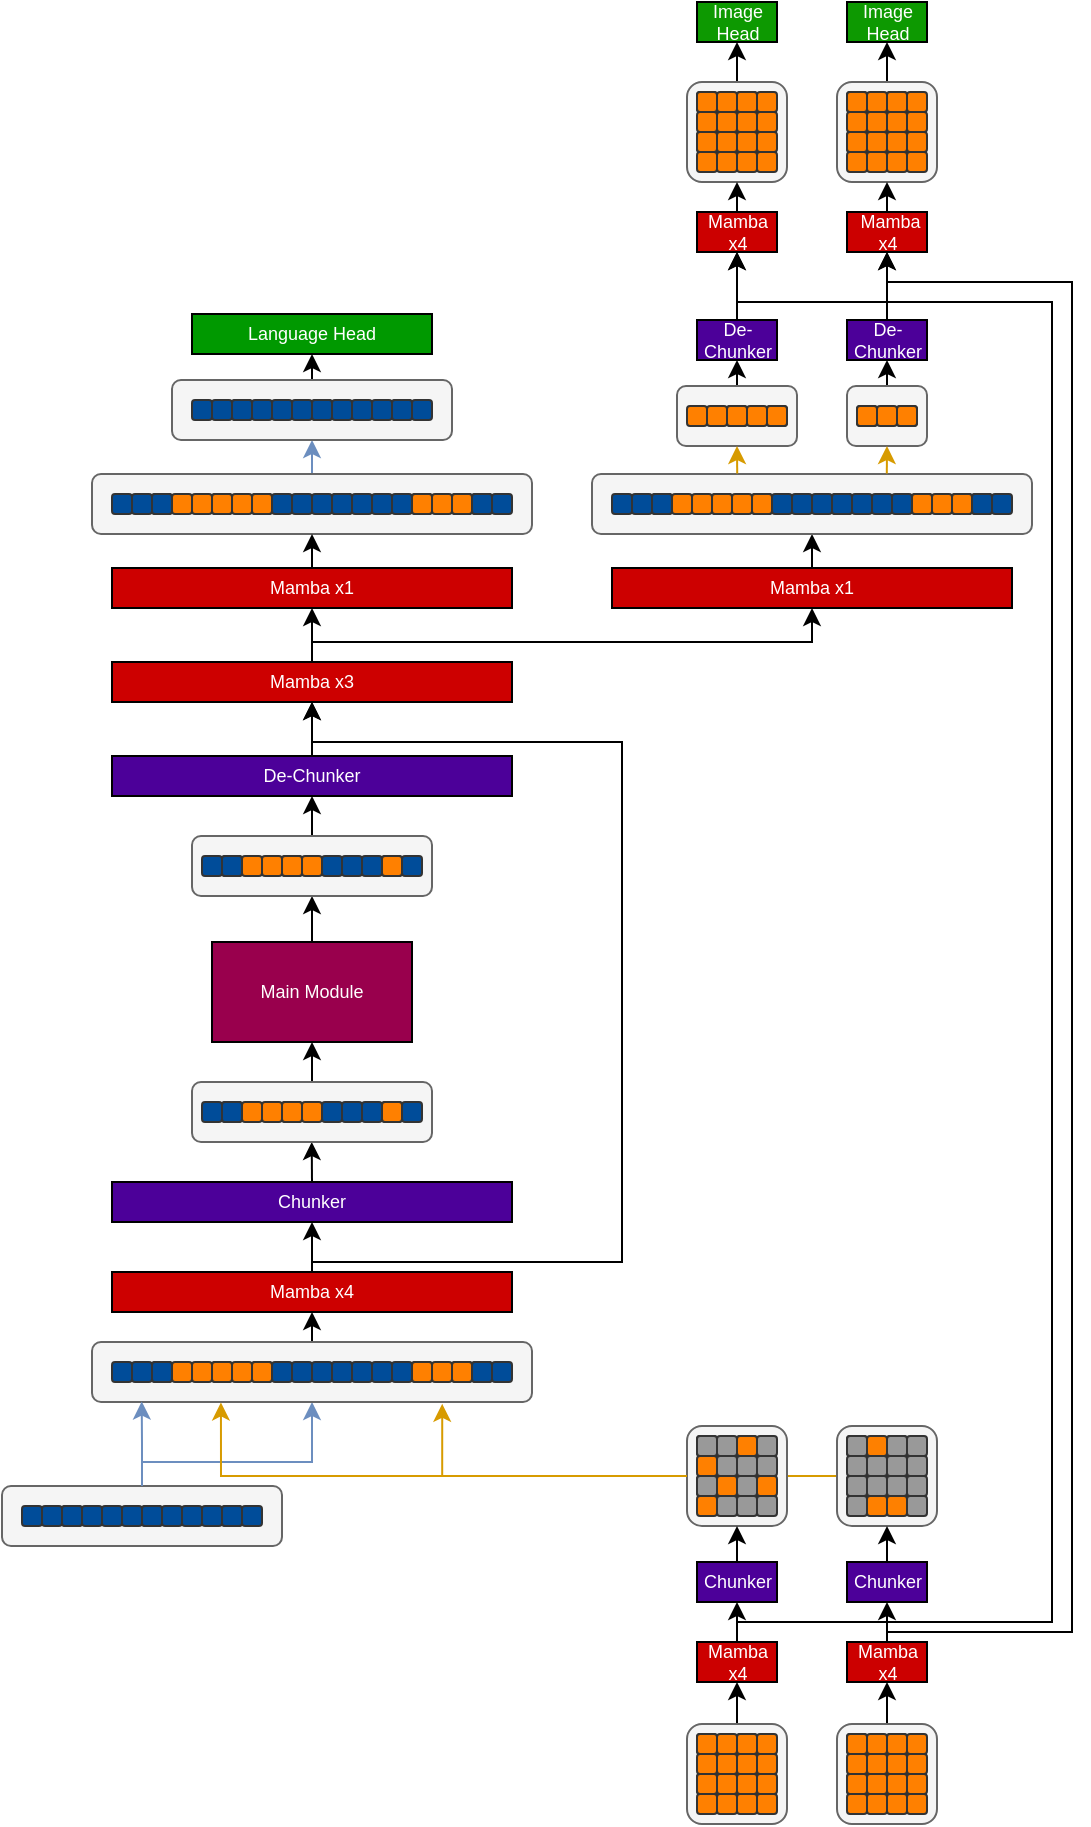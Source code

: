 <mxfile version="28.0.6">
  <diagram name="Seite-1" id="4zwsVyWb5rbw2ARTu8vO">
    <mxGraphModel dx="332" dy="238" grid="1" gridSize="10" guides="1" tooltips="1" connect="1" arrows="1" fold="1" page="1" pageScale="1" pageWidth="827" pageHeight="1169" math="0" shadow="0">
      <root>
        <mxCell id="0" />
        <mxCell id="1" parent="0" />
        <mxCell id="fvMMpbKKGiped4RriF79-535" style="edgeStyle=orthogonalEdgeStyle;rounded=0;orthogonalLoop=1;jettySize=auto;html=1;exitX=0.5;exitY=0;exitDx=0;exitDy=0;entryX=0.5;entryY=1;entryDx=0;entryDy=0;" edge="1" parent="1" source="fvMMpbKKGiped4RriF79-534" target="fvMMpbKKGiped4RriF79-439">
          <mxGeometry relative="1" as="geometry" />
        </mxCell>
        <mxCell id="fvMMpbKKGiped4RriF79-534" value="" style="rounded=1;whiteSpace=wrap;html=1;fillColor=#f5f5f5;fontColor=#333333;strokeColor=#666666;" vertex="1" parent="1">
          <mxGeometry x="587.5" y="332" width="40" height="30" as="geometry" />
        </mxCell>
        <mxCell id="fvMMpbKKGiped4RriF79-533" style="edgeStyle=orthogonalEdgeStyle;rounded=0;orthogonalLoop=1;jettySize=auto;html=1;exitX=0.5;exitY=0;exitDx=0;exitDy=0;entryX=0.5;entryY=1;entryDx=0;entryDy=0;" edge="1" parent="1" source="fvMMpbKKGiped4RriF79-532" target="fvMMpbKKGiped4RriF79-392">
          <mxGeometry relative="1" as="geometry" />
        </mxCell>
        <mxCell id="fvMMpbKKGiped4RriF79-532" value="" style="rounded=1;whiteSpace=wrap;html=1;fillColor=#f5f5f5;fontColor=#333333;strokeColor=#666666;" vertex="1" parent="1">
          <mxGeometry x="502.5" y="332" width="60" height="30" as="geometry" />
        </mxCell>
        <mxCell id="fvMMpbKKGiped4RriF79-345" style="edgeStyle=orthogonalEdgeStyle;rounded=0;orthogonalLoop=1;jettySize=auto;html=1;exitX=0;exitY=0.5;exitDx=0;exitDy=0;entryX=0.796;entryY=1.031;entryDx=0;entryDy=0;entryPerimeter=0;fillColor=#ffe6cc;strokeColor=#d79b00;" edge="1" parent="1" source="fvMMpbKKGiped4RriF79-295" target="fvMMpbKKGiped4RriF79-136">
          <mxGeometry relative="1" as="geometry" />
        </mxCell>
        <mxCell id="fvMMpbKKGiped4RriF79-294" value="" style="rounded=1;whiteSpace=wrap;html=1;fillColor=#f5f5f5;fontColor=#333333;strokeColor=#666666;" vertex="1" parent="1">
          <mxGeometry x="507.5" y="852" width="50" height="50" as="geometry" />
        </mxCell>
        <mxCell id="fvMMpbKKGiped4RriF79-342" style="edgeStyle=orthogonalEdgeStyle;rounded=0;orthogonalLoop=1;jettySize=auto;html=1;exitX=0.5;exitY=0;exitDx=0;exitDy=0;entryX=0.5;entryY=1;entryDx=0;entryDy=0;" edge="1" parent="1" source="fvMMpbKKGiped4RriF79-138" target="fvMMpbKKGiped4RriF79-67">
          <mxGeometry relative="1" as="geometry">
            <mxPoint x="532.5" y="995.0" as="targetPoint" />
          </mxGeometry>
        </mxCell>
        <mxCell id="fvMMpbKKGiped4RriF79-138" value="" style="rounded=1;whiteSpace=wrap;html=1;fillColor=#f5f5f5;fontColor=#333333;strokeColor=#666666;" vertex="1" parent="1">
          <mxGeometry x="507.5" y="1001" width="50" height="50" as="geometry" />
        </mxCell>
        <mxCell id="fvMMpbKKGiped4RriF79-292" style="edgeStyle=orthogonalEdgeStyle;rounded=0;orthogonalLoop=1;jettySize=auto;html=1;exitX=0.5;exitY=0;exitDx=0;exitDy=0;entryX=0.5;entryY=1;entryDx=0;entryDy=0;fillColor=#dae8fc;strokeColor=#6c8ebf;" edge="1" parent="1" source="fvMMpbKKGiped4RriF79-137" target="fvMMpbKKGiped4RriF79-136">
          <mxGeometry relative="1" as="geometry">
            <Array as="points">
              <mxPoint x="235" y="870" />
              <mxPoint x="320" y="870" />
            </Array>
          </mxGeometry>
        </mxCell>
        <mxCell id="fvMMpbKKGiped4RriF79-137" value="" style="rounded=1;whiteSpace=wrap;html=1;fillColor=#f5f5f5;fontColor=#333333;strokeColor=#666666;" vertex="1" parent="1">
          <mxGeometry x="165" y="882" width="140" height="30" as="geometry" />
        </mxCell>
        <mxCell id="fvMMpbKKGiped4RriF79-228" style="edgeStyle=orthogonalEdgeStyle;rounded=0;orthogonalLoop=1;jettySize=auto;html=1;exitX=0.5;exitY=0;exitDx=0;exitDy=0;entryX=0.5;entryY=1;entryDx=0;entryDy=0;" edge="1" parent="1" source="fvMMpbKKGiped4RriF79-136" target="fvMMpbKKGiped4RriF79-227">
          <mxGeometry relative="1" as="geometry" />
        </mxCell>
        <mxCell id="fvMMpbKKGiped4RriF79-136" value="" style="rounded=1;whiteSpace=wrap;html=1;fillColor=#f5f5f5;fontColor=#333333;strokeColor=#666666;" vertex="1" parent="1">
          <mxGeometry x="210" y="810" width="220" height="30" as="geometry" />
        </mxCell>
        <mxCell id="fvMMpbKKGiped4RriF79-1" value="" style="rounded=1;whiteSpace=wrap;html=1;fillColor=#004C99;strokeColor=#333333;" vertex="1" parent="1">
          <mxGeometry x="175" y="892" width="10" height="10" as="geometry" />
        </mxCell>
        <mxCell id="fvMMpbKKGiped4RriF79-2" value="" style="rounded=1;whiteSpace=wrap;html=1;fillColor=#004C99;strokeColor=#333333;" vertex="1" parent="1">
          <mxGeometry x="185" y="892" width="10" height="10" as="geometry" />
        </mxCell>
        <mxCell id="fvMMpbKKGiped4RriF79-3" value="" style="rounded=1;whiteSpace=wrap;html=1;fillColor=#004C99;strokeColor=#333333;" vertex="1" parent="1">
          <mxGeometry x="195" y="892" width="10" height="10" as="geometry" />
        </mxCell>
        <mxCell id="fvMMpbKKGiped4RriF79-4" value="" style="rounded=1;whiteSpace=wrap;html=1;fillColor=#004C99;strokeColor=#333333;" vertex="1" parent="1">
          <mxGeometry x="195" y="892" width="10" height="10" as="geometry" />
        </mxCell>
        <mxCell id="fvMMpbKKGiped4RriF79-5" value="" style="rounded=1;whiteSpace=wrap;html=1;fillColor=#004C99;strokeColor=#333333;" vertex="1" parent="1">
          <mxGeometry x="205" y="892" width="10" height="10" as="geometry" />
        </mxCell>
        <mxCell id="fvMMpbKKGiped4RriF79-6" value="" style="rounded=1;whiteSpace=wrap;html=1;fillColor=#004C99;strokeColor=#333333;" vertex="1" parent="1">
          <mxGeometry x="215" y="892" width="10" height="10" as="geometry" />
        </mxCell>
        <mxCell id="fvMMpbKKGiped4RriF79-7" value="" style="rounded=1;whiteSpace=wrap;html=1;fillColor=#004C99;strokeColor=#333333;" vertex="1" parent="1">
          <mxGeometry x="225" y="892" width="10" height="10" as="geometry" />
        </mxCell>
        <mxCell id="fvMMpbKKGiped4RriF79-8" value="" style="rounded=1;whiteSpace=wrap;html=1;fillColor=#004C99;strokeColor=#333333;" vertex="1" parent="1">
          <mxGeometry x="235" y="892" width="10" height="10" as="geometry" />
        </mxCell>
        <mxCell id="fvMMpbKKGiped4RriF79-9" value="" style="rounded=1;whiteSpace=wrap;html=1;fillColor=#004C99;strokeColor=#333333;" vertex="1" parent="1">
          <mxGeometry x="235" y="892" width="10" height="10" as="geometry" />
        </mxCell>
        <mxCell id="fvMMpbKKGiped4RriF79-10" value="" style="rounded=1;whiteSpace=wrap;html=1;fillColor=#004C99;strokeColor=#333333;" vertex="1" parent="1">
          <mxGeometry x="245" y="892" width="10" height="10" as="geometry" />
        </mxCell>
        <mxCell id="fvMMpbKKGiped4RriF79-11" value="" style="rounded=1;whiteSpace=wrap;html=1;fillColor=#004C99;strokeColor=#333333;" vertex="1" parent="1">
          <mxGeometry x="255" y="892" width="10" height="10" as="geometry" />
        </mxCell>
        <mxCell id="fvMMpbKKGiped4RriF79-12" value="" style="rounded=1;whiteSpace=wrap;html=1;fillColor=#004C99;strokeColor=#333333;" vertex="1" parent="1">
          <mxGeometry x="265" y="892" width="10" height="10" as="geometry" />
        </mxCell>
        <mxCell id="fvMMpbKKGiped4RriF79-13" value="" style="rounded=1;whiteSpace=wrap;html=1;fillColor=#004C99;strokeColor=#333333;" vertex="1" parent="1">
          <mxGeometry x="275" y="892" width="10" height="10" as="geometry" />
        </mxCell>
        <mxCell id="fvMMpbKKGiped4RriF79-14" value="" style="rounded=1;whiteSpace=wrap;html=1;fillColor=#004C99;strokeColor=#333333;" vertex="1" parent="1">
          <mxGeometry x="275" y="892" width="10" height="10" as="geometry" />
        </mxCell>
        <mxCell id="fvMMpbKKGiped4RriF79-15" value="" style="rounded=1;whiteSpace=wrap;html=1;fillColor=#004C99;strokeColor=#333333;" vertex="1" parent="1">
          <mxGeometry x="285" y="892" width="10" height="10" as="geometry" />
        </mxCell>
        <mxCell id="fvMMpbKKGiped4RriF79-47" value="" style="rounded=1;whiteSpace=wrap;html=1;fillColor=#FF8000;strokeColor=#333333;" vertex="1" parent="1">
          <mxGeometry x="512.5" y="1036" width="10" height="10" as="geometry" />
        </mxCell>
        <mxCell id="fvMMpbKKGiped4RriF79-48" value="" style="rounded=1;whiteSpace=wrap;html=1;fillColor=#FF8000;strokeColor=#333333;" vertex="1" parent="1">
          <mxGeometry x="522.5" y="1036" width="10" height="10" as="geometry" />
        </mxCell>
        <mxCell id="fvMMpbKKGiped4RriF79-49" value="" style="rounded=1;whiteSpace=wrap;html=1;fillColor=#FF8000;strokeColor=#333333;" vertex="1" parent="1">
          <mxGeometry x="512.5" y="1026" width="10" height="10" as="geometry" />
        </mxCell>
        <mxCell id="fvMMpbKKGiped4RriF79-50" value="" style="rounded=1;whiteSpace=wrap;html=1;fillColor=#FF8000;strokeColor=#333333;" vertex="1" parent="1">
          <mxGeometry x="512.5" y="1026" width="10" height="10" as="geometry" />
        </mxCell>
        <mxCell id="fvMMpbKKGiped4RriF79-51" value="" style="rounded=1;whiteSpace=wrap;html=1;fillColor=#FF8000;strokeColor=#333333;" vertex="1" parent="1">
          <mxGeometry x="522.5" y="1026" width="10" height="10" as="geometry" />
        </mxCell>
        <mxCell id="fvMMpbKKGiped4RriF79-52" value="" style="rounded=1;whiteSpace=wrap;html=1;fillColor=#FF8000;strokeColor=#333333;" vertex="1" parent="1">
          <mxGeometry x="532.5" y="1036" width="10" height="10" as="geometry" />
        </mxCell>
        <mxCell id="fvMMpbKKGiped4RriF79-53" value="" style="rounded=1;whiteSpace=wrap;html=1;fillColor=#FF8000;strokeColor=#333333;" vertex="1" parent="1">
          <mxGeometry x="542.5" y="1036" width="10" height="10" as="geometry" />
        </mxCell>
        <mxCell id="fvMMpbKKGiped4RriF79-54" value="" style="rounded=1;whiteSpace=wrap;html=1;fillColor=#FF8000;strokeColor=#333333;" vertex="1" parent="1">
          <mxGeometry x="532.5" y="1026" width="10" height="10" as="geometry" />
        </mxCell>
        <mxCell id="fvMMpbKKGiped4RriF79-55" value="" style="rounded=1;whiteSpace=wrap;html=1;fillColor=#FF8000;strokeColor=#333333;" vertex="1" parent="1">
          <mxGeometry x="532.5" y="1026" width="10" height="10" as="geometry" />
        </mxCell>
        <mxCell id="fvMMpbKKGiped4RriF79-56" value="" style="rounded=1;whiteSpace=wrap;html=1;fillColor=#FF8000;strokeColor=#333333;" vertex="1" parent="1">
          <mxGeometry x="542.5" y="1026" width="10" height="10" as="geometry" />
        </mxCell>
        <mxCell id="fvMMpbKKGiped4RriF79-57" value="" style="rounded=1;whiteSpace=wrap;html=1;fillColor=#FF8000;strokeColor=#333333;" vertex="1" parent="1">
          <mxGeometry x="512.5" y="1016" width="10" height="10" as="geometry" />
        </mxCell>
        <mxCell id="fvMMpbKKGiped4RriF79-58" value="" style="rounded=1;whiteSpace=wrap;html=1;fillColor=#FF8000;strokeColor=#333333;" vertex="1" parent="1">
          <mxGeometry x="522.5" y="1016" width="10" height="10" as="geometry" />
        </mxCell>
        <mxCell id="fvMMpbKKGiped4RriF79-59" value="" style="rounded=1;whiteSpace=wrap;html=1;fillColor=#FF8000;strokeColor=#333333;" vertex="1" parent="1">
          <mxGeometry x="512.5" y="1006" width="10" height="10" as="geometry" />
        </mxCell>
        <mxCell id="fvMMpbKKGiped4RriF79-60" value="" style="rounded=1;whiteSpace=wrap;html=1;fillColor=#FF8000;strokeColor=#333333;" vertex="1" parent="1">
          <mxGeometry x="512.5" y="1006" width="10" height="10" as="geometry" />
        </mxCell>
        <mxCell id="fvMMpbKKGiped4RriF79-61" value="" style="rounded=1;whiteSpace=wrap;html=1;fillColor=#FF8000;strokeColor=#333333;" vertex="1" parent="1">
          <mxGeometry x="522.5" y="1006" width="10" height="10" as="geometry" />
        </mxCell>
        <mxCell id="fvMMpbKKGiped4RriF79-62" value="" style="rounded=1;whiteSpace=wrap;html=1;fillColor=#FF8000;strokeColor=#333333;" vertex="1" parent="1">
          <mxGeometry x="532.5" y="1016" width="10" height="10" as="geometry" />
        </mxCell>
        <mxCell id="fvMMpbKKGiped4RriF79-63" value="" style="rounded=1;whiteSpace=wrap;html=1;fillColor=#FF8000;strokeColor=#333333;" vertex="1" parent="1">
          <mxGeometry x="542.5" y="1016" width="10" height="10" as="geometry" />
        </mxCell>
        <mxCell id="fvMMpbKKGiped4RriF79-64" value="" style="rounded=1;whiteSpace=wrap;html=1;fillColor=#FF8000;strokeColor=#333333;" vertex="1" parent="1">
          <mxGeometry x="532.5" y="1006" width="10" height="10" as="geometry" />
        </mxCell>
        <mxCell id="fvMMpbKKGiped4RriF79-65" value="" style="rounded=1;whiteSpace=wrap;html=1;fillColor=#FF8000;strokeColor=#333333;" vertex="1" parent="1">
          <mxGeometry x="532.5" y="1006" width="10" height="10" as="geometry" />
        </mxCell>
        <mxCell id="fvMMpbKKGiped4RriF79-66" value="" style="rounded=1;whiteSpace=wrap;html=1;fillColor=#FF8000;strokeColor=#333333;" vertex="1" parent="1">
          <mxGeometry x="542.5" y="1006" width="10" height="10" as="geometry" />
        </mxCell>
        <mxCell id="fvMMpbKKGiped4RriF79-225" style="edgeStyle=orthogonalEdgeStyle;rounded=0;orthogonalLoop=1;jettySize=auto;html=1;exitX=0.5;exitY=0;exitDx=0;exitDy=0;entryX=0.5;entryY=1;entryDx=0;entryDy=0;" edge="1" parent="1" source="fvMMpbKKGiped4RriF79-67" target="fvMMpbKKGiped4RriF79-222">
          <mxGeometry relative="1" as="geometry" />
        </mxCell>
        <mxCell id="fvMMpbKKGiped4RriF79-577" style="edgeStyle=orthogonalEdgeStyle;rounded=0;orthogonalLoop=1;jettySize=auto;html=1;exitX=0.5;exitY=0;exitDx=0;exitDy=0;entryX=0.5;entryY=1;entryDx=0;entryDy=0;" edge="1" parent="1" source="fvMMpbKKGiped4RriF79-67" target="fvMMpbKKGiped4RriF79-370">
          <mxGeometry relative="1" as="geometry">
            <Array as="points">
              <mxPoint x="532" y="950" />
              <mxPoint x="690" y="950" />
              <mxPoint x="690" y="290" />
              <mxPoint x="532" y="290" />
            </Array>
          </mxGeometry>
        </mxCell>
        <mxCell id="fvMMpbKKGiped4RriF79-67" value="Mamba x4" style="rounded=0;whiteSpace=wrap;html=1;fontSize=9;fillColor=#CC0000;strokeColor=#000000;fontColor=#FFFFFF;" vertex="1" parent="1">
          <mxGeometry x="512.5" y="960" width="40" height="20" as="geometry" />
        </mxCell>
        <mxCell id="fvMMpbKKGiped4RriF79-89" value="" style="rounded=1;whiteSpace=wrap;html=1;fillColor=#FF8000;strokeColor=#333333;" vertex="1" parent="1">
          <mxGeometry x="512.5" y="887" width="10" height="10" as="geometry" />
        </mxCell>
        <mxCell id="fvMMpbKKGiped4RriF79-90" value="" style="rounded=1;whiteSpace=wrap;html=1;fillColor=#999999;strokeColor=#333333;fontColor=#333333;" vertex="1" parent="1">
          <mxGeometry x="522.5" y="887" width="10" height="10" as="geometry" />
        </mxCell>
        <mxCell id="fvMMpbKKGiped4RriF79-91" value="" style="rounded=1;whiteSpace=wrap;html=1;fillColor=#ffe6cc;strokeColor=#333333;" vertex="1" parent="1">
          <mxGeometry x="512.5" y="877" width="10" height="10" as="geometry" />
        </mxCell>
        <mxCell id="fvMMpbKKGiped4RriF79-92" value="" style="rounded=1;whiteSpace=wrap;html=1;fillColor=#999999;strokeColor=#333333;fontColor=#333333;" vertex="1" parent="1">
          <mxGeometry x="512.5" y="877" width="10" height="10" as="geometry" />
        </mxCell>
        <mxCell id="fvMMpbKKGiped4RriF79-93" value="" style="rounded=1;whiteSpace=wrap;html=1;fillColor=#FF8000;strokeColor=#333333;" vertex="1" parent="1">
          <mxGeometry x="522.5" y="877" width="10" height="10" as="geometry" />
        </mxCell>
        <mxCell id="fvMMpbKKGiped4RriF79-94" value="" style="rounded=1;whiteSpace=wrap;html=1;fillColor=#999999;strokeColor=#333333;fontColor=#333333;" vertex="1" parent="1">
          <mxGeometry x="532.5" y="887" width="10" height="10" as="geometry" />
        </mxCell>
        <mxCell id="fvMMpbKKGiped4RriF79-95" value="" style="rounded=1;whiteSpace=wrap;html=1;fillColor=#999999;strokeColor=#333333;fontColor=#333333;" vertex="1" parent="1">
          <mxGeometry x="542.5" y="887" width="10" height="10" as="geometry" />
        </mxCell>
        <mxCell id="fvMMpbKKGiped4RriF79-96" value="" style="rounded=1;whiteSpace=wrap;html=1;fillColor=#ffe6cc;strokeColor=#333333;" vertex="1" parent="1">
          <mxGeometry x="532.5" y="877" width="10" height="10" as="geometry" />
        </mxCell>
        <mxCell id="fvMMpbKKGiped4RriF79-97" value="" style="rounded=1;whiteSpace=wrap;html=1;fillColor=#999999;strokeColor=#333333;fontColor=#333333;" vertex="1" parent="1">
          <mxGeometry x="532.5" y="877" width="10" height="10" as="geometry" />
        </mxCell>
        <mxCell id="fvMMpbKKGiped4RriF79-98" value="" style="rounded=1;whiteSpace=wrap;html=1;fillColor=#FF8000;strokeColor=#333333;" vertex="1" parent="1">
          <mxGeometry x="542.5" y="877" width="10" height="10" as="geometry" />
        </mxCell>
        <mxCell id="fvMMpbKKGiped4RriF79-99" value="" style="rounded=1;whiteSpace=wrap;html=1;fillColor=#FF8000;strokeColor=#333333;" vertex="1" parent="1">
          <mxGeometry x="512.5" y="867" width="10" height="10" as="geometry" />
        </mxCell>
        <mxCell id="fvMMpbKKGiped4RriF79-100" value="" style="rounded=1;whiteSpace=wrap;html=1;fillColor=#999999;strokeColor=#333333;fontColor=#333333;" vertex="1" parent="1">
          <mxGeometry x="522.5" y="867" width="10" height="10" as="geometry" />
        </mxCell>
        <mxCell id="fvMMpbKKGiped4RriF79-101" value="" style="rounded=1;whiteSpace=wrap;html=1;fillColor=#f5f5f5;strokeColor=#333333;fontColor=#333333;" vertex="1" parent="1">
          <mxGeometry x="512.5" y="857" width="10" height="10" as="geometry" />
        </mxCell>
        <mxCell id="fvMMpbKKGiped4RriF79-102" value="" style="rounded=1;whiteSpace=wrap;html=1;fillColor=#999999;strokeColor=#333333;fontColor=#333333;" vertex="1" parent="1">
          <mxGeometry x="512.5" y="857" width="10" height="10" as="geometry" />
        </mxCell>
        <mxCell id="fvMMpbKKGiped4RriF79-103" value="" style="rounded=1;whiteSpace=wrap;html=1;fillColor=#999999;strokeColor=#333333;fontColor=#333333;" vertex="1" parent="1">
          <mxGeometry x="522.5" y="857" width="10" height="10" as="geometry" />
        </mxCell>
        <mxCell id="fvMMpbKKGiped4RriF79-104" value="" style="rounded=1;whiteSpace=wrap;html=1;fillColor=#999999;strokeColor=#333333;fontColor=#333333;" vertex="1" parent="1">
          <mxGeometry x="532.5" y="867" width="10" height="10" as="geometry" />
        </mxCell>
        <mxCell id="fvMMpbKKGiped4RriF79-105" value="" style="rounded=1;whiteSpace=wrap;html=1;fillColor=#999999;strokeColor=#333333;fontColor=#333333;" vertex="1" parent="1">
          <mxGeometry x="542.5" y="867" width="10" height="10" as="geometry" />
        </mxCell>
        <mxCell id="fvMMpbKKGiped4RriF79-106" value="" style="rounded=1;whiteSpace=wrap;html=1;fillColor=#ffe6cc;strokeColor=#333333;" vertex="1" parent="1">
          <mxGeometry x="532.5" y="857" width="10" height="10" as="geometry" />
        </mxCell>
        <mxCell id="fvMMpbKKGiped4RriF79-107" value="" style="rounded=1;whiteSpace=wrap;html=1;fillColor=#FF8000;strokeColor=#333333;" vertex="1" parent="1">
          <mxGeometry x="532.5" y="857" width="10" height="10" as="geometry" />
        </mxCell>
        <mxCell id="fvMMpbKKGiped4RriF79-108" value="" style="rounded=1;whiteSpace=wrap;html=1;fillColor=#999999;strokeColor=#333333;fontColor=#333333;" vertex="1" parent="1">
          <mxGeometry x="542.5" y="857" width="10" height="10" as="geometry" />
        </mxCell>
        <mxCell id="fvMMpbKKGiped4RriF79-109" value="" style="rounded=1;whiteSpace=wrap;html=1;fillColor=#004C99;strokeColor=#333333;" vertex="1" parent="1">
          <mxGeometry x="220" y="820" width="10" height="10" as="geometry" />
        </mxCell>
        <mxCell id="fvMMpbKKGiped4RriF79-110" value="" style="rounded=1;whiteSpace=wrap;html=1;fillColor=#004C99;strokeColor=#333333;" vertex="1" parent="1">
          <mxGeometry x="230" y="820" width="10" height="10" as="geometry" />
        </mxCell>
        <mxCell id="fvMMpbKKGiped4RriF79-111" value="" style="rounded=1;whiteSpace=wrap;html=1;fillColor=#004C99;strokeColor=#333333;" vertex="1" parent="1">
          <mxGeometry x="240" y="820" width="10" height="10" as="geometry" />
        </mxCell>
        <mxCell id="fvMMpbKKGiped4RriF79-112" value="" style="rounded=1;whiteSpace=wrap;html=1;fillColor=#004C99;strokeColor=#333333;" vertex="1" parent="1">
          <mxGeometry x="240" y="820" width="10" height="10" as="geometry" />
        </mxCell>
        <mxCell id="fvMMpbKKGiped4RriF79-124" value="" style="rounded=1;whiteSpace=wrap;html=1;fillColor=#FF8000;strokeColor=#333333;" vertex="1" parent="1">
          <mxGeometry x="250" y="820" width="10" height="10" as="geometry" />
        </mxCell>
        <mxCell id="fvMMpbKKGiped4RriF79-125" value="" style="rounded=1;whiteSpace=wrap;html=1;fillColor=#FF8000;strokeColor=#333333;" vertex="1" parent="1">
          <mxGeometry x="260" y="820" width="10" height="10" as="geometry" />
        </mxCell>
        <mxCell id="fvMMpbKKGiped4RriF79-126" value="" style="rounded=1;whiteSpace=wrap;html=1;fillColor=#FF8000;strokeColor=#333333;" vertex="1" parent="1">
          <mxGeometry x="270" y="820" width="10" height="10" as="geometry" />
        </mxCell>
        <mxCell id="fvMMpbKKGiped4RriF79-127" value="" style="rounded=1;whiteSpace=wrap;html=1;fillColor=#FF8000;strokeColor=#333333;" vertex="1" parent="1">
          <mxGeometry x="270" y="820" width="10" height="10" as="geometry" />
        </mxCell>
        <mxCell id="fvMMpbKKGiped4RriF79-128" value="" style="rounded=1;whiteSpace=wrap;html=1;fillColor=#FF8000;strokeColor=#333333;" vertex="1" parent="1">
          <mxGeometry x="280" y="820" width="10" height="10" as="geometry" />
        </mxCell>
        <mxCell id="fvMMpbKKGiped4RriF79-129" value="" style="rounded=1;whiteSpace=wrap;html=1;fillColor=#FF8000;strokeColor=#333333;" vertex="1" parent="1">
          <mxGeometry x="290" y="820" width="10" height="10" as="geometry" />
        </mxCell>
        <mxCell id="fvMMpbKKGiped4RriF79-130" value="" style="rounded=1;whiteSpace=wrap;html=1;fillColor=#FF8000;strokeColor=#333333;" vertex="1" parent="1">
          <mxGeometry x="290" y="820" width="10" height="10" as="geometry" />
        </mxCell>
        <mxCell id="fvMMpbKKGiped4RriF79-113" value="" style="rounded=1;whiteSpace=wrap;html=1;fillColor=#004C99;strokeColor=#333333;" vertex="1" parent="1">
          <mxGeometry x="300" y="820" width="10" height="10" as="geometry" />
        </mxCell>
        <mxCell id="fvMMpbKKGiped4RriF79-114" value="" style="rounded=1;whiteSpace=wrap;html=1;fillColor=#004C99;strokeColor=#333333;" vertex="1" parent="1">
          <mxGeometry x="310" y="820" width="10" height="10" as="geometry" />
        </mxCell>
        <mxCell id="fvMMpbKKGiped4RriF79-115" value="" style="rounded=1;whiteSpace=wrap;html=1;fillColor=#004C99;strokeColor=#333333;" vertex="1" parent="1">
          <mxGeometry x="320" y="820" width="10" height="10" as="geometry" />
        </mxCell>
        <mxCell id="fvMMpbKKGiped4RriF79-116" value="" style="rounded=1;whiteSpace=wrap;html=1;fillColor=#004C99;strokeColor=#333333;" vertex="1" parent="1">
          <mxGeometry x="330" y="820" width="10" height="10" as="geometry" />
        </mxCell>
        <mxCell id="fvMMpbKKGiped4RriF79-117" value="" style="rounded=1;whiteSpace=wrap;html=1;fillColor=#004C99;strokeColor=#333333;" vertex="1" parent="1">
          <mxGeometry x="330" y="820" width="10" height="10" as="geometry" />
        </mxCell>
        <mxCell id="fvMMpbKKGiped4RriF79-118" value="" style="rounded=1;whiteSpace=wrap;html=1;fillColor=#004C99;strokeColor=#333333;" vertex="1" parent="1">
          <mxGeometry x="340" y="820" width="10" height="10" as="geometry" />
        </mxCell>
        <mxCell id="fvMMpbKKGiped4RriF79-119" value="" style="rounded=1;whiteSpace=wrap;html=1;fillColor=#004C99;strokeColor=#333333;" vertex="1" parent="1">
          <mxGeometry x="350" y="820" width="10" height="10" as="geometry" />
        </mxCell>
        <mxCell id="fvMMpbKKGiped4RriF79-120" value="" style="rounded=1;whiteSpace=wrap;html=1;fillColor=#004C99;strokeColor=#333333;" vertex="1" parent="1">
          <mxGeometry x="360" y="820" width="10" height="10" as="geometry" />
        </mxCell>
        <mxCell id="fvMMpbKKGiped4RriF79-121" value="" style="rounded=1;whiteSpace=wrap;html=1;fillColor=#004C99;strokeColor=#333333;" vertex="1" parent="1">
          <mxGeometry x="400" y="820" width="10" height="10" as="geometry" />
        </mxCell>
        <mxCell id="fvMMpbKKGiped4RriF79-122" value="" style="rounded=1;whiteSpace=wrap;html=1;fillColor=#004C99;strokeColor=#333333;" vertex="1" parent="1">
          <mxGeometry x="400" y="820" width="10" height="10" as="geometry" />
        </mxCell>
        <mxCell id="fvMMpbKKGiped4RriF79-123" value="" style="rounded=1;whiteSpace=wrap;html=1;fillColor=#004C99;strokeColor=#333333;" vertex="1" parent="1">
          <mxGeometry x="410" y="820" width="10" height="10" as="geometry" />
        </mxCell>
        <mxCell id="fvMMpbKKGiped4RriF79-131" value="" style="rounded=1;whiteSpace=wrap;html=1;fillColor=#FF8000;strokeColor=#333333;" vertex="1" parent="1">
          <mxGeometry x="370" y="820" width="10" height="10" as="geometry" />
        </mxCell>
        <mxCell id="fvMMpbKKGiped4RriF79-132" value="" style="rounded=1;whiteSpace=wrap;html=1;fillColor=#FF8000;strokeColor=#333333;" vertex="1" parent="1">
          <mxGeometry x="370" y="820" width="10" height="10" as="geometry" />
        </mxCell>
        <mxCell id="fvMMpbKKGiped4RriF79-133" value="" style="rounded=1;whiteSpace=wrap;html=1;fillColor=#FF8000;strokeColor=#333333;" vertex="1" parent="1">
          <mxGeometry x="380" y="820" width="10" height="10" as="geometry" />
        </mxCell>
        <mxCell id="fvMMpbKKGiped4RriF79-134" value="" style="rounded=1;whiteSpace=wrap;html=1;fillColor=#FF8000;strokeColor=#333333;" vertex="1" parent="1">
          <mxGeometry x="390" y="820" width="10" height="10" as="geometry" />
        </mxCell>
        <mxCell id="fvMMpbKKGiped4RriF79-135" value="" style="rounded=1;whiteSpace=wrap;html=1;fillColor=#FF8000;strokeColor=#333333;" vertex="1" parent="1">
          <mxGeometry x="390" y="820" width="10" height="10" as="geometry" />
        </mxCell>
        <mxCell id="fvMMpbKKGiped4RriF79-143" style="edgeStyle=orthogonalEdgeStyle;rounded=0;orthogonalLoop=1;jettySize=auto;html=1;exitX=0.5;exitY=0;exitDx=0;exitDy=0;" edge="1" parent="1" source="fvMMpbKKGiped4RriF79-139">
          <mxGeometry relative="1" as="geometry">
            <mxPoint x="319.87" y="710" as="targetPoint" />
          </mxGeometry>
        </mxCell>
        <mxCell id="fvMMpbKKGiped4RriF79-139" value="Chunker" style="rounded=0;whiteSpace=wrap;html=1;fontSize=9;fillColor=#4C0099;strokeColor=#000000;fontColor=#FFFFFF;" vertex="1" parent="1">
          <mxGeometry x="220" y="730" width="200" height="20" as="geometry" />
        </mxCell>
        <mxCell id="fvMMpbKKGiped4RriF79-140" style="edgeStyle=orthogonalEdgeStyle;rounded=0;orthogonalLoop=1;jettySize=auto;html=1;exitX=0.5;exitY=0;exitDx=0;exitDy=0;entryX=0.113;entryY=0.993;entryDx=0;entryDy=0;entryPerimeter=0;fillColor=#dae8fc;strokeColor=#6c8ebf;" edge="1" parent="1" source="fvMMpbKKGiped4RriF79-137" target="fvMMpbKKGiped4RriF79-136">
          <mxGeometry relative="1" as="geometry" />
        </mxCell>
        <mxCell id="fvMMpbKKGiped4RriF79-173" style="edgeStyle=orthogonalEdgeStyle;rounded=0;orthogonalLoop=1;jettySize=auto;html=1;exitX=0.5;exitY=0;exitDx=0;exitDy=0;entryX=0.5;entryY=1;entryDx=0;entryDy=0;" edge="1" parent="1" source="fvMMpbKKGiped4RriF79-144" target="fvMMpbKKGiped4RriF79-172">
          <mxGeometry relative="1" as="geometry" />
        </mxCell>
        <mxCell id="fvMMpbKKGiped4RriF79-144" value="" style="rounded=1;whiteSpace=wrap;html=1;fillColor=#f5f5f5;fontColor=#333333;strokeColor=#666666;" vertex="1" parent="1">
          <mxGeometry x="260" y="680" width="120" height="30" as="geometry" />
        </mxCell>
        <mxCell id="fvMMpbKKGiped4RriF79-146" value="" style="rounded=1;whiteSpace=wrap;html=1;fillColor=#004C99;strokeColor=#333333;" vertex="1" parent="1">
          <mxGeometry x="265" y="690" width="10" height="10" as="geometry" />
        </mxCell>
        <mxCell id="fvMMpbKKGiped4RriF79-147" value="" style="rounded=1;whiteSpace=wrap;html=1;fillColor=#004C99;strokeColor=#333333;" vertex="1" parent="1">
          <mxGeometry x="275" y="690" width="10" height="10" as="geometry" />
        </mxCell>
        <mxCell id="fvMMpbKKGiped4RriF79-148" value="" style="rounded=1;whiteSpace=wrap;html=1;fillColor=#004C99;strokeColor=#333333;" vertex="1" parent="1">
          <mxGeometry x="275" y="690" width="10" height="10" as="geometry" />
        </mxCell>
        <mxCell id="fvMMpbKKGiped4RriF79-149" value="" style="rounded=1;whiteSpace=wrap;html=1;fillColor=#FF8000;strokeColor=#333333;" vertex="1" parent="1">
          <mxGeometry x="285" y="690" width="10" height="10" as="geometry" />
        </mxCell>
        <mxCell id="fvMMpbKKGiped4RriF79-150" value="" style="rounded=1;whiteSpace=wrap;html=1;fillColor=#FF8000;strokeColor=#333333;" vertex="1" parent="1">
          <mxGeometry x="295" y="690" width="10" height="10" as="geometry" />
        </mxCell>
        <mxCell id="fvMMpbKKGiped4RriF79-151" value="" style="rounded=1;whiteSpace=wrap;html=1;fillColor=#FF8000;strokeColor=#333333;" vertex="1" parent="1">
          <mxGeometry x="305" y="690" width="10" height="10" as="geometry" />
        </mxCell>
        <mxCell id="fvMMpbKKGiped4RriF79-152" value="" style="rounded=1;whiteSpace=wrap;html=1;fillColor=#FF8000;strokeColor=#333333;" vertex="1" parent="1">
          <mxGeometry x="305" y="690" width="10" height="10" as="geometry" />
        </mxCell>
        <mxCell id="fvMMpbKKGiped4RriF79-153" value="" style="rounded=1;whiteSpace=wrap;html=1;fillColor=#FF8000;strokeColor=#333333;" vertex="1" parent="1">
          <mxGeometry x="315" y="690" width="10" height="10" as="geometry" />
        </mxCell>
        <mxCell id="fvMMpbKKGiped4RriF79-161" value="" style="rounded=1;whiteSpace=wrap;html=1;fillColor=#004C99;strokeColor=#333333;" vertex="1" parent="1">
          <mxGeometry x="325" y="690" width="10" height="10" as="geometry" />
        </mxCell>
        <mxCell id="fvMMpbKKGiped4RriF79-162" value="" style="rounded=1;whiteSpace=wrap;html=1;fillColor=#004C99;strokeColor=#333333;" vertex="1" parent="1">
          <mxGeometry x="335" y="690" width="10" height="10" as="geometry" />
        </mxCell>
        <mxCell id="fvMMpbKKGiped4RriF79-163" value="" style="rounded=1;whiteSpace=wrap;html=1;fillColor=#004C99;strokeColor=#333333;" vertex="1" parent="1">
          <mxGeometry x="345" y="690" width="10" height="10" as="geometry" />
        </mxCell>
        <mxCell id="fvMMpbKKGiped4RriF79-166" value="" style="rounded=1;whiteSpace=wrap;html=1;fillColor=#004C99;strokeColor=#333333;" vertex="1" parent="1">
          <mxGeometry x="365" y="690" width="10" height="10" as="geometry" />
        </mxCell>
        <mxCell id="fvMMpbKKGiped4RriF79-167" value="" style="rounded=1;whiteSpace=wrap;html=1;fillColor=#FF8000;strokeColor=#333333;" vertex="1" parent="1">
          <mxGeometry x="355" y="690" width="10" height="10" as="geometry" />
        </mxCell>
        <mxCell id="fvMMpbKKGiped4RriF79-168" value="" style="rounded=1;whiteSpace=wrap;html=1;fillColor=#FF8000;strokeColor=#333333;" vertex="1" parent="1">
          <mxGeometry x="355" y="690" width="10" height="10" as="geometry" />
        </mxCell>
        <mxCell id="fvMMpbKKGiped4RriF79-189" style="edgeStyle=orthogonalEdgeStyle;rounded=0;orthogonalLoop=1;jettySize=auto;html=1;exitX=0.5;exitY=0;exitDx=0;exitDy=0;entryX=0.5;entryY=1;entryDx=0;entryDy=0;" edge="1" parent="1" source="fvMMpbKKGiped4RriF79-172" target="fvMMpbKKGiped4RriF79-174">
          <mxGeometry relative="1" as="geometry">
            <mxPoint x="320" y="600" as="sourcePoint" />
          </mxGeometry>
        </mxCell>
        <mxCell id="fvMMpbKKGiped4RriF79-172" value="Main Module" style="rounded=0;whiteSpace=wrap;html=1;fontSize=9;fillColor=#99004D;strokeColor=#000000;fontColor=#FFFFFF;" vertex="1" parent="1">
          <mxGeometry x="270" y="610" width="100" height="50" as="geometry" />
        </mxCell>
        <mxCell id="fvMMpbKKGiped4RriF79-192" style="edgeStyle=orthogonalEdgeStyle;rounded=0;orthogonalLoop=1;jettySize=auto;html=1;exitX=0.5;exitY=0;exitDx=0;exitDy=0;entryX=0.5;entryY=1;entryDx=0;entryDy=0;" edge="1" parent="1" source="fvMMpbKKGiped4RriF79-174" target="fvMMpbKKGiped4RriF79-191">
          <mxGeometry relative="1" as="geometry" />
        </mxCell>
        <mxCell id="fvMMpbKKGiped4RriF79-174" value="" style="rounded=1;whiteSpace=wrap;html=1;fillColor=#f5f5f5;fontColor=#333333;strokeColor=#666666;" vertex="1" parent="1">
          <mxGeometry x="260" y="557" width="120" height="30" as="geometry" />
        </mxCell>
        <mxCell id="fvMMpbKKGiped4RriF79-175" value="" style="rounded=1;whiteSpace=wrap;html=1;fillColor=#004C99;strokeColor=#333333;" vertex="1" parent="1">
          <mxGeometry x="265" y="567" width="10" height="10" as="geometry" />
        </mxCell>
        <mxCell id="fvMMpbKKGiped4RriF79-176" value="" style="rounded=1;whiteSpace=wrap;html=1;fillColor=#004C99;strokeColor=#333333;" vertex="1" parent="1">
          <mxGeometry x="275" y="567" width="10" height="10" as="geometry" />
        </mxCell>
        <mxCell id="fvMMpbKKGiped4RriF79-177" value="" style="rounded=1;whiteSpace=wrap;html=1;fillColor=#004C99;strokeColor=#333333;" vertex="1" parent="1">
          <mxGeometry x="275" y="567" width="10" height="10" as="geometry" />
        </mxCell>
        <mxCell id="fvMMpbKKGiped4RriF79-178" value="" style="rounded=1;whiteSpace=wrap;html=1;fillColor=#FF8000;strokeColor=#333333;" vertex="1" parent="1">
          <mxGeometry x="285" y="567" width="10" height="10" as="geometry" />
        </mxCell>
        <mxCell id="fvMMpbKKGiped4RriF79-179" value="" style="rounded=1;whiteSpace=wrap;html=1;fillColor=#FF8000;strokeColor=#333333;" vertex="1" parent="1">
          <mxGeometry x="295" y="567" width="10" height="10" as="geometry" />
        </mxCell>
        <mxCell id="fvMMpbKKGiped4RriF79-180" value="" style="rounded=1;whiteSpace=wrap;html=1;fillColor=#FF8000;strokeColor=#333333;" vertex="1" parent="1">
          <mxGeometry x="305" y="567" width="10" height="10" as="geometry" />
        </mxCell>
        <mxCell id="fvMMpbKKGiped4RriF79-181" value="" style="rounded=1;whiteSpace=wrap;html=1;fillColor=#FF8000;strokeColor=#333333;" vertex="1" parent="1">
          <mxGeometry x="305" y="567" width="10" height="10" as="geometry" />
        </mxCell>
        <mxCell id="fvMMpbKKGiped4RriF79-182" value="" style="rounded=1;whiteSpace=wrap;html=1;fillColor=#FF8000;strokeColor=#333333;" vertex="1" parent="1">
          <mxGeometry x="315" y="567" width="10" height="10" as="geometry" />
        </mxCell>
        <mxCell id="fvMMpbKKGiped4RriF79-183" value="" style="rounded=1;whiteSpace=wrap;html=1;fillColor=#004C99;strokeColor=#333333;" vertex="1" parent="1">
          <mxGeometry x="325" y="567" width="10" height="10" as="geometry" />
        </mxCell>
        <mxCell id="fvMMpbKKGiped4RriF79-184" value="" style="rounded=1;whiteSpace=wrap;html=1;fillColor=#004C99;strokeColor=#333333;" vertex="1" parent="1">
          <mxGeometry x="335" y="567" width="10" height="10" as="geometry" />
        </mxCell>
        <mxCell id="fvMMpbKKGiped4RriF79-185" value="" style="rounded=1;whiteSpace=wrap;html=1;fillColor=#004C99;strokeColor=#333333;" vertex="1" parent="1">
          <mxGeometry x="345" y="567" width="10" height="10" as="geometry" />
        </mxCell>
        <mxCell id="fvMMpbKKGiped4RriF79-186" value="" style="rounded=1;whiteSpace=wrap;html=1;fillColor=#004C99;strokeColor=#333333;" vertex="1" parent="1">
          <mxGeometry x="365" y="567" width="10" height="10" as="geometry" />
        </mxCell>
        <mxCell id="fvMMpbKKGiped4RriF79-187" value="" style="rounded=1;whiteSpace=wrap;html=1;fillColor=#FF8000;strokeColor=#333333;" vertex="1" parent="1">
          <mxGeometry x="355" y="567" width="10" height="10" as="geometry" />
        </mxCell>
        <mxCell id="fvMMpbKKGiped4RriF79-188" value="" style="rounded=1;whiteSpace=wrap;html=1;fillColor=#FF8000;strokeColor=#333333;" vertex="1" parent="1">
          <mxGeometry x="355" y="567" width="10" height="10" as="geometry" />
        </mxCell>
        <mxCell id="fvMMpbKKGiped4RriF79-191" value="De-Chunker" style="rounded=0;whiteSpace=wrap;html=1;fontSize=9;fillColor=#4C0099;strokeColor=#000000;fontColor=#FFFFFF;" vertex="1" parent="1">
          <mxGeometry x="220" y="517" width="200" height="20" as="geometry" />
        </mxCell>
        <mxCell id="fvMMpbKKGiped4RriF79-231" style="edgeStyle=orthogonalEdgeStyle;rounded=0;orthogonalLoop=1;jettySize=auto;html=1;exitX=0.5;exitY=0;exitDx=0;exitDy=0;entryX=0.5;entryY=1;entryDx=0;entryDy=0;" edge="1" parent="1" source="fvMMpbKKGiped4RriF79-191" target="fvMMpbKKGiped4RriF79-230">
          <mxGeometry relative="1" as="geometry">
            <mxPoint x="320" y="467" as="sourcePoint" />
          </mxGeometry>
        </mxCell>
        <mxCell id="fvMMpbKKGiped4RriF79-340" style="edgeStyle=orthogonalEdgeStyle;rounded=0;orthogonalLoop=1;jettySize=auto;html=1;exitX=0.5;exitY=0;exitDx=0;exitDy=0;entryX=0.5;entryY=1;entryDx=0;entryDy=0;" edge="1" parent="1" source="fvMMpbKKGiped4RriF79-222" target="fvMMpbKKGiped4RriF79-294">
          <mxGeometry relative="1" as="geometry" />
        </mxCell>
        <mxCell id="fvMMpbKKGiped4RriF79-222" value="Chunker" style="rounded=0;whiteSpace=wrap;html=1;fontSize=9;fillColor=#4C0099;strokeColor=#000000;fontColor=#FFFFFF;" vertex="1" parent="1">
          <mxGeometry x="512.5" y="920" width="40" height="20" as="geometry" />
        </mxCell>
        <mxCell id="fvMMpbKKGiped4RriF79-229" style="edgeStyle=orthogonalEdgeStyle;rounded=0;orthogonalLoop=1;jettySize=auto;html=1;exitX=0.5;exitY=0;exitDx=0;exitDy=0;entryX=0.5;entryY=1;entryDx=0;entryDy=0;" edge="1" parent="1" source="fvMMpbKKGiped4RriF79-227" target="fvMMpbKKGiped4RriF79-139">
          <mxGeometry relative="1" as="geometry" />
        </mxCell>
        <mxCell id="fvMMpbKKGiped4RriF79-232" style="edgeStyle=orthogonalEdgeStyle;rounded=0;orthogonalLoop=1;jettySize=auto;html=1;exitX=0.5;exitY=0;exitDx=0;exitDy=0;entryX=0.5;entryY=1;entryDx=0;entryDy=0;" edge="1" parent="1" source="fvMMpbKKGiped4RriF79-227" target="fvMMpbKKGiped4RriF79-230">
          <mxGeometry relative="1" as="geometry">
            <Array as="points">
              <mxPoint x="320" y="770" />
              <mxPoint x="475" y="770" />
              <mxPoint x="475" y="510" />
              <mxPoint x="320" y="510" />
            </Array>
          </mxGeometry>
        </mxCell>
        <mxCell id="fvMMpbKKGiped4RriF79-227" value="Mamba x4" style="rounded=0;whiteSpace=wrap;html=1;fontSize=9;fillColor=light-dark(#cd0000, #ffbeff);strokeColor=#000000;fontColor=#FFFFFF;" vertex="1" parent="1">
          <mxGeometry x="220" y="775" width="200" height="20" as="geometry" />
        </mxCell>
        <mxCell id="fvMMpbKKGiped4RriF79-541" style="edgeStyle=orthogonalEdgeStyle;rounded=0;orthogonalLoop=1;jettySize=auto;html=1;exitX=0.5;exitY=0;exitDx=0;exitDy=0;entryX=0.5;entryY=1;entryDx=0;entryDy=0;" edge="1" parent="1" source="fvMMpbKKGiped4RriF79-230" target="fvMMpbKKGiped4RriF79-540">
          <mxGeometry relative="1" as="geometry" />
        </mxCell>
        <mxCell id="fvMMpbKKGiped4RriF79-573" style="edgeStyle=orthogonalEdgeStyle;rounded=0;orthogonalLoop=1;jettySize=auto;html=1;exitX=0.5;exitY=0;exitDx=0;exitDy=0;entryX=0.5;entryY=1;entryDx=0;entryDy=0;" edge="1" parent="1" source="fvMMpbKKGiped4RriF79-230" target="fvMMpbKKGiped4RriF79-572">
          <mxGeometry relative="1" as="geometry">
            <Array as="points">
              <mxPoint x="320" y="460" />
              <mxPoint x="570" y="460" />
            </Array>
          </mxGeometry>
        </mxCell>
        <mxCell id="fvMMpbKKGiped4RriF79-230" value="Mamba x3" style="rounded=0;whiteSpace=wrap;html=1;fontSize=9;fillColor=light-dark(#cd0000, #ffbeff);strokeColor=#000000;fontColor=#FFFFFF;" vertex="1" parent="1">
          <mxGeometry x="220" y="470" width="200" height="20" as="geometry" />
        </mxCell>
        <mxCell id="fvMMpbKKGiped4RriF79-530" style="edgeStyle=orthogonalEdgeStyle;rounded=0;orthogonalLoop=1;jettySize=auto;html=1;exitX=0.5;exitY=0;exitDx=0;exitDy=0;entryX=0.5;entryY=1;entryDx=0;entryDy=0;fillColor=#dae8fc;strokeColor=#6c8ebf;" edge="1" parent="1" source="fvMMpbKKGiped4RriF79-233" target="fvMMpbKKGiped4RriF79-502">
          <mxGeometry relative="1" as="geometry" />
        </mxCell>
        <mxCell id="fvMMpbKKGiped4RriF79-233" value="" style="rounded=1;whiteSpace=wrap;html=1;fillColor=#f5f5f5;fontColor=#333333;strokeColor=#666666;" vertex="1" parent="1">
          <mxGeometry x="210" y="376" width="220" height="30" as="geometry" />
        </mxCell>
        <mxCell id="fvMMpbKKGiped4RriF79-234" value="" style="rounded=1;whiteSpace=wrap;html=1;fillColor=#004C99;strokeColor=#333333;" vertex="1" parent="1">
          <mxGeometry x="220" y="386" width="10" height="10" as="geometry" />
        </mxCell>
        <mxCell id="fvMMpbKKGiped4RriF79-235" value="" style="rounded=1;whiteSpace=wrap;html=1;fillColor=#004C99;strokeColor=#333333;" vertex="1" parent="1">
          <mxGeometry x="230" y="386" width="10" height="10" as="geometry" />
        </mxCell>
        <mxCell id="fvMMpbKKGiped4RriF79-236" value="" style="rounded=1;whiteSpace=wrap;html=1;fillColor=#004C99;strokeColor=#333333;" vertex="1" parent="1">
          <mxGeometry x="240" y="386" width="10" height="10" as="geometry" />
        </mxCell>
        <mxCell id="fvMMpbKKGiped4RriF79-237" value="" style="rounded=1;whiteSpace=wrap;html=1;fillColor=#004C99;strokeColor=#333333;" vertex="1" parent="1">
          <mxGeometry x="240" y="386" width="10" height="10" as="geometry" />
        </mxCell>
        <mxCell id="fvMMpbKKGiped4RriF79-238" value="" style="rounded=1;whiteSpace=wrap;html=1;fillColor=#FF8000;strokeColor=#333333;" vertex="1" parent="1">
          <mxGeometry x="250" y="386" width="10" height="10" as="geometry" />
        </mxCell>
        <mxCell id="fvMMpbKKGiped4RriF79-239" value="" style="rounded=1;whiteSpace=wrap;html=1;fillColor=#FF8000;strokeColor=#333333;" vertex="1" parent="1">
          <mxGeometry x="260" y="386" width="10" height="10" as="geometry" />
        </mxCell>
        <mxCell id="fvMMpbKKGiped4RriF79-240" value="" style="rounded=1;whiteSpace=wrap;html=1;fillColor=#FF8000;strokeColor=#333333;" vertex="1" parent="1">
          <mxGeometry x="270" y="386" width="10" height="10" as="geometry" />
        </mxCell>
        <mxCell id="fvMMpbKKGiped4RriF79-241" value="" style="rounded=1;whiteSpace=wrap;html=1;fillColor=#FF8000;strokeColor=#333333;" vertex="1" parent="1">
          <mxGeometry x="270" y="386" width="10" height="10" as="geometry" />
        </mxCell>
        <mxCell id="fvMMpbKKGiped4RriF79-242" value="" style="rounded=1;whiteSpace=wrap;html=1;fillColor=#FF8000;strokeColor=#333333;" vertex="1" parent="1">
          <mxGeometry x="280" y="386" width="10" height="10" as="geometry" />
        </mxCell>
        <mxCell id="fvMMpbKKGiped4RriF79-243" value="" style="rounded=1;whiteSpace=wrap;html=1;fillColor=#FF8000;strokeColor=#333333;" vertex="1" parent="1">
          <mxGeometry x="290" y="386" width="10" height="10" as="geometry" />
        </mxCell>
        <mxCell id="fvMMpbKKGiped4RriF79-244" value="" style="rounded=1;whiteSpace=wrap;html=1;fillColor=#FF8000;strokeColor=#333333;" vertex="1" parent="1">
          <mxGeometry x="290" y="386" width="10" height="10" as="geometry" />
        </mxCell>
        <mxCell id="fvMMpbKKGiped4RriF79-245" value="" style="rounded=1;whiteSpace=wrap;html=1;fillColor=#004C99;strokeColor=#333333;" vertex="1" parent="1">
          <mxGeometry x="300" y="386" width="10" height="10" as="geometry" />
        </mxCell>
        <mxCell id="fvMMpbKKGiped4RriF79-246" value="" style="rounded=1;whiteSpace=wrap;html=1;fillColor=#004C99;strokeColor=#333333;" vertex="1" parent="1">
          <mxGeometry x="310" y="386" width="10" height="10" as="geometry" />
        </mxCell>
        <mxCell id="fvMMpbKKGiped4RriF79-247" value="" style="rounded=1;whiteSpace=wrap;html=1;fillColor=#004C99;strokeColor=#333333;" vertex="1" parent="1">
          <mxGeometry x="320" y="386" width="10" height="10" as="geometry" />
        </mxCell>
        <mxCell id="fvMMpbKKGiped4RriF79-248" value="" style="rounded=1;whiteSpace=wrap;html=1;fillColor=#004C99;strokeColor=#333333;" vertex="1" parent="1">
          <mxGeometry x="330" y="386" width="10" height="10" as="geometry" />
        </mxCell>
        <mxCell id="fvMMpbKKGiped4RriF79-249" value="" style="rounded=1;whiteSpace=wrap;html=1;fillColor=#004C99;strokeColor=#333333;" vertex="1" parent="1">
          <mxGeometry x="330" y="386" width="10" height="10" as="geometry" />
        </mxCell>
        <mxCell id="fvMMpbKKGiped4RriF79-250" value="" style="rounded=1;whiteSpace=wrap;html=1;fillColor=#004C99;strokeColor=#333333;" vertex="1" parent="1">
          <mxGeometry x="340" y="386" width="10" height="10" as="geometry" />
        </mxCell>
        <mxCell id="fvMMpbKKGiped4RriF79-251" value="" style="rounded=1;whiteSpace=wrap;html=1;fillColor=#004C99;strokeColor=#333333;" vertex="1" parent="1">
          <mxGeometry x="350" y="386" width="10" height="10" as="geometry" />
        </mxCell>
        <mxCell id="fvMMpbKKGiped4RriF79-252" value="" style="rounded=1;whiteSpace=wrap;html=1;fillColor=#004C99;strokeColor=#333333;" vertex="1" parent="1">
          <mxGeometry x="360" y="386" width="10" height="10" as="geometry" />
        </mxCell>
        <mxCell id="fvMMpbKKGiped4RriF79-253" value="" style="rounded=1;whiteSpace=wrap;html=1;fillColor=#004C99;strokeColor=#333333;" vertex="1" parent="1">
          <mxGeometry x="400" y="386" width="10" height="10" as="geometry" />
        </mxCell>
        <mxCell id="fvMMpbKKGiped4RriF79-254" value="" style="rounded=1;whiteSpace=wrap;html=1;fillColor=#004C99;strokeColor=#333333;" vertex="1" parent="1">
          <mxGeometry x="400" y="386" width="10" height="10" as="geometry" />
        </mxCell>
        <mxCell id="fvMMpbKKGiped4RriF79-255" value="" style="rounded=1;whiteSpace=wrap;html=1;fillColor=#004C99;strokeColor=#333333;" vertex="1" parent="1">
          <mxGeometry x="410" y="386" width="10" height="10" as="geometry" />
        </mxCell>
        <mxCell id="fvMMpbKKGiped4RriF79-256" value="" style="rounded=1;whiteSpace=wrap;html=1;fillColor=#FF8000;strokeColor=#333333;" vertex="1" parent="1">
          <mxGeometry x="370" y="386" width="10" height="10" as="geometry" />
        </mxCell>
        <mxCell id="fvMMpbKKGiped4RriF79-257" value="" style="rounded=1;whiteSpace=wrap;html=1;fillColor=#FF8000;strokeColor=#333333;" vertex="1" parent="1">
          <mxGeometry x="370" y="386" width="10" height="10" as="geometry" />
        </mxCell>
        <mxCell id="fvMMpbKKGiped4RriF79-258" value="" style="rounded=1;whiteSpace=wrap;html=1;fillColor=#FF8000;strokeColor=#333333;" vertex="1" parent="1">
          <mxGeometry x="380" y="386" width="10" height="10" as="geometry" />
        </mxCell>
        <mxCell id="fvMMpbKKGiped4RriF79-259" value="" style="rounded=1;whiteSpace=wrap;html=1;fillColor=#FF8000;strokeColor=#333333;" vertex="1" parent="1">
          <mxGeometry x="390" y="386" width="10" height="10" as="geometry" />
        </mxCell>
        <mxCell id="fvMMpbKKGiped4RriF79-260" value="" style="rounded=1;whiteSpace=wrap;html=1;fillColor=#FF8000;strokeColor=#333333;" vertex="1" parent="1">
          <mxGeometry x="390" y="386" width="10" height="10" as="geometry" />
        </mxCell>
        <mxCell id="fvMMpbKKGiped4RriF79-295" value="" style="rounded=1;whiteSpace=wrap;html=1;fillColor=#f5f5f5;fontColor=#333333;strokeColor=#666666;" vertex="1" parent="1">
          <mxGeometry x="582.5" y="852" width="50" height="50" as="geometry" />
        </mxCell>
        <mxCell id="fvMMpbKKGiped4RriF79-343" style="edgeStyle=orthogonalEdgeStyle;rounded=0;orthogonalLoop=1;jettySize=auto;html=1;exitX=0.5;exitY=0;exitDx=0;exitDy=0;entryX=0.5;entryY=1;entryDx=0;entryDy=0;" edge="1" parent="1" source="fvMMpbKKGiped4RriF79-296" target="fvMMpbKKGiped4RriF79-318">
          <mxGeometry relative="1" as="geometry">
            <mxPoint x="607.5" y="995.0" as="targetPoint" />
          </mxGeometry>
        </mxCell>
        <mxCell id="fvMMpbKKGiped4RriF79-296" value="" style="rounded=1;whiteSpace=wrap;html=1;fillColor=#f5f5f5;fontColor=#333333;strokeColor=#666666;" vertex="1" parent="1">
          <mxGeometry x="582.5" y="1001" width="50" height="50" as="geometry" />
        </mxCell>
        <mxCell id="fvMMpbKKGiped4RriF79-297" value="" style="rounded=1;whiteSpace=wrap;html=1;fillColor=#FF8000;strokeColor=#333333;" vertex="1" parent="1">
          <mxGeometry x="587.5" y="1036" width="10" height="10" as="geometry" />
        </mxCell>
        <mxCell id="fvMMpbKKGiped4RriF79-298" value="" style="rounded=1;whiteSpace=wrap;html=1;fillColor=#FF8000;strokeColor=#333333;" vertex="1" parent="1">
          <mxGeometry x="597.5" y="1036" width="10" height="10" as="geometry" />
        </mxCell>
        <mxCell id="fvMMpbKKGiped4RriF79-299" value="" style="rounded=1;whiteSpace=wrap;html=1;fillColor=#FF8000;strokeColor=#333333;" vertex="1" parent="1">
          <mxGeometry x="587.5" y="1026" width="10" height="10" as="geometry" />
        </mxCell>
        <mxCell id="fvMMpbKKGiped4RriF79-300" value="" style="rounded=1;whiteSpace=wrap;html=1;fillColor=#FF8000;strokeColor=#333333;" vertex="1" parent="1">
          <mxGeometry x="587.5" y="1026" width="10" height="10" as="geometry" />
        </mxCell>
        <mxCell id="fvMMpbKKGiped4RriF79-301" value="" style="rounded=1;whiteSpace=wrap;html=1;fillColor=#FF8000;strokeColor=#333333;" vertex="1" parent="1">
          <mxGeometry x="597.5" y="1026" width="10" height="10" as="geometry" />
        </mxCell>
        <mxCell id="fvMMpbKKGiped4RriF79-302" value="" style="rounded=1;whiteSpace=wrap;html=1;fillColor=#FF8000;strokeColor=#333333;" vertex="1" parent="1">
          <mxGeometry x="607.5" y="1036" width="10" height="10" as="geometry" />
        </mxCell>
        <mxCell id="fvMMpbKKGiped4RriF79-303" value="" style="rounded=1;whiteSpace=wrap;html=1;fillColor=#FF8000;strokeColor=#333333;" vertex="1" parent="1">
          <mxGeometry x="617.5" y="1036" width="10" height="10" as="geometry" />
        </mxCell>
        <mxCell id="fvMMpbKKGiped4RriF79-304" value="" style="rounded=1;whiteSpace=wrap;html=1;fillColor=#FF8000;strokeColor=#333333;" vertex="1" parent="1">
          <mxGeometry x="607.5" y="1026" width="10" height="10" as="geometry" />
        </mxCell>
        <mxCell id="fvMMpbKKGiped4RriF79-305" value="" style="rounded=1;whiteSpace=wrap;html=1;fillColor=#FF8000;strokeColor=#333333;" vertex="1" parent="1">
          <mxGeometry x="607.5" y="1026" width="10" height="10" as="geometry" />
        </mxCell>
        <mxCell id="fvMMpbKKGiped4RriF79-306" value="" style="rounded=1;whiteSpace=wrap;html=1;fillColor=#FF8000;strokeColor=#333333;" vertex="1" parent="1">
          <mxGeometry x="617.5" y="1026" width="10" height="10" as="geometry" />
        </mxCell>
        <mxCell id="fvMMpbKKGiped4RriF79-307" value="" style="rounded=1;whiteSpace=wrap;html=1;fillColor=#FF8000;strokeColor=#333333;" vertex="1" parent="1">
          <mxGeometry x="587.5" y="1016" width="10" height="10" as="geometry" />
        </mxCell>
        <mxCell id="fvMMpbKKGiped4RriF79-308" value="" style="rounded=1;whiteSpace=wrap;html=1;fillColor=#FF8000;strokeColor=#333333;" vertex="1" parent="1">
          <mxGeometry x="597.5" y="1016" width="10" height="10" as="geometry" />
        </mxCell>
        <mxCell id="fvMMpbKKGiped4RriF79-309" value="" style="rounded=1;whiteSpace=wrap;html=1;fillColor=#FF8000;strokeColor=#333333;" vertex="1" parent="1">
          <mxGeometry x="587.5" y="1006" width="10" height="10" as="geometry" />
        </mxCell>
        <mxCell id="fvMMpbKKGiped4RriF79-310" value="" style="rounded=1;whiteSpace=wrap;html=1;fillColor=#FF8000;strokeColor=#333333;" vertex="1" parent="1">
          <mxGeometry x="587.5" y="1006" width="10" height="10" as="geometry" />
        </mxCell>
        <mxCell id="fvMMpbKKGiped4RriF79-311" value="" style="rounded=1;whiteSpace=wrap;html=1;fillColor=#FF8000;strokeColor=#333333;" vertex="1" parent="1">
          <mxGeometry x="597.5" y="1006" width="10" height="10" as="geometry" />
        </mxCell>
        <mxCell id="fvMMpbKKGiped4RriF79-312" value="" style="rounded=1;whiteSpace=wrap;html=1;fillColor=#FF8000;strokeColor=#333333;" vertex="1" parent="1">
          <mxGeometry x="607.5" y="1016" width="10" height="10" as="geometry" />
        </mxCell>
        <mxCell id="fvMMpbKKGiped4RriF79-313" value="" style="rounded=1;whiteSpace=wrap;html=1;fillColor=#FF8000;strokeColor=#333333;" vertex="1" parent="1">
          <mxGeometry x="617.5" y="1016" width="10" height="10" as="geometry" />
        </mxCell>
        <mxCell id="fvMMpbKKGiped4RriF79-314" value="" style="rounded=1;whiteSpace=wrap;html=1;fillColor=#FF8000;strokeColor=#333333;" vertex="1" parent="1">
          <mxGeometry x="607.5" y="1006" width="10" height="10" as="geometry" />
        </mxCell>
        <mxCell id="fvMMpbKKGiped4RriF79-315" value="" style="rounded=1;whiteSpace=wrap;html=1;fillColor=#FF8000;strokeColor=#333333;" vertex="1" parent="1">
          <mxGeometry x="607.5" y="1006" width="10" height="10" as="geometry" />
        </mxCell>
        <mxCell id="fvMMpbKKGiped4RriF79-316" value="" style="rounded=1;whiteSpace=wrap;html=1;fillColor=#FF8000;strokeColor=#333333;" vertex="1" parent="1">
          <mxGeometry x="617.5" y="1006" width="10" height="10" as="geometry" />
        </mxCell>
        <mxCell id="fvMMpbKKGiped4RriF79-317" style="edgeStyle=orthogonalEdgeStyle;rounded=0;orthogonalLoop=1;jettySize=auto;html=1;exitX=0.5;exitY=0;exitDx=0;exitDy=0;entryX=0.5;entryY=1;entryDx=0;entryDy=0;" edge="1" parent="1" source="fvMMpbKKGiped4RriF79-318" target="fvMMpbKKGiped4RriF79-339">
          <mxGeometry relative="1" as="geometry" />
        </mxCell>
        <mxCell id="fvMMpbKKGiped4RriF79-576" style="edgeStyle=orthogonalEdgeStyle;rounded=0;orthogonalLoop=1;jettySize=auto;html=1;exitX=0.5;exitY=0;exitDx=0;exitDy=0;entryX=0.5;entryY=1;entryDx=0;entryDy=0;" edge="1" parent="1" source="fvMMpbKKGiped4RriF79-318" target="fvMMpbKKGiped4RriF79-417">
          <mxGeometry relative="1" as="geometry">
            <Array as="points">
              <mxPoint x="608" y="955" />
              <mxPoint x="700" y="955" />
              <mxPoint x="700" y="280" />
              <mxPoint x="608" y="280" />
            </Array>
          </mxGeometry>
        </mxCell>
        <mxCell id="fvMMpbKKGiped4RriF79-318" value="Mamba x4" style="rounded=0;whiteSpace=wrap;html=1;fontSize=9;fillColor=#CC0000;strokeColor=#000000;fontColor=#FFFFFF;" vertex="1" parent="1">
          <mxGeometry x="587.5" y="960" width="40" height="20" as="geometry" />
        </mxCell>
        <mxCell id="fvMMpbKKGiped4RriF79-319" value="" style="rounded=1;whiteSpace=wrap;html=1;fillColor=light-dark(#999999, #ce6100);strokeColor=#333333;" vertex="1" parent="1">
          <mxGeometry x="587.5" y="887" width="10" height="10" as="geometry" />
        </mxCell>
        <mxCell id="fvMMpbKKGiped4RriF79-320" value="" style="rounded=1;whiteSpace=wrap;html=1;fillColor=light-dark(#fe8000, #ce6100);strokeColor=#333333;fontColor=#333333;" vertex="1" parent="1">
          <mxGeometry x="597.5" y="887" width="10" height="10" as="geometry" />
        </mxCell>
        <mxCell id="fvMMpbKKGiped4RriF79-321" value="" style="rounded=1;whiteSpace=wrap;html=1;fillColor=light-dark(#999999, #ce6100);strokeColor=#333333;" vertex="1" parent="1">
          <mxGeometry x="587.5" y="877" width="10" height="10" as="geometry" />
        </mxCell>
        <mxCell id="fvMMpbKKGiped4RriF79-322" value="" style="rounded=1;whiteSpace=wrap;html=1;fillColor=light-dark(#999999, #ce6100);strokeColor=#333333;fontColor=#333333;" vertex="1" parent="1">
          <mxGeometry x="587.5" y="877" width="10" height="10" as="geometry" />
        </mxCell>
        <mxCell id="fvMMpbKKGiped4RriF79-323" value="" style="rounded=1;whiteSpace=wrap;html=1;fillColor=light-dark(#999999, #ce6100);strokeColor=#333333;" vertex="1" parent="1">
          <mxGeometry x="597.5" y="877" width="10" height="10" as="geometry" />
        </mxCell>
        <mxCell id="fvMMpbKKGiped4RriF79-324" value="" style="rounded=1;whiteSpace=wrap;html=1;fillColor=light-dark(#fe8000, #ce6100);strokeColor=#333333;fontColor=#333333;" vertex="1" parent="1">
          <mxGeometry x="607.5" y="887" width="10" height="10" as="geometry" />
        </mxCell>
        <mxCell id="fvMMpbKKGiped4RriF79-325" value="" style="rounded=1;whiteSpace=wrap;html=1;fillColor=light-dark(#999999, #ce6100);strokeColor=#333333;fontColor=#333333;" vertex="1" parent="1">
          <mxGeometry x="617.5" y="887" width="10" height="10" as="geometry" />
        </mxCell>
        <mxCell id="fvMMpbKKGiped4RriF79-326" value="" style="rounded=1;whiteSpace=wrap;html=1;fillColor=light-dark(#999999, #ce6100);strokeColor=#333333;" vertex="1" parent="1">
          <mxGeometry x="607.5" y="877" width="10" height="10" as="geometry" />
        </mxCell>
        <mxCell id="fvMMpbKKGiped4RriF79-327" value="" style="rounded=1;whiteSpace=wrap;html=1;fillColor=light-dark(#999999, #ce6100);strokeColor=#333333;fontColor=#333333;" vertex="1" parent="1">
          <mxGeometry x="607.5" y="877" width="10" height="10" as="geometry" />
        </mxCell>
        <mxCell id="fvMMpbKKGiped4RriF79-328" value="" style="rounded=1;whiteSpace=wrap;html=1;fillColor=light-dark(#999999, #ce6100);strokeColor=#333333;" vertex="1" parent="1">
          <mxGeometry x="617.5" y="877" width="10" height="10" as="geometry" />
        </mxCell>
        <mxCell id="fvMMpbKKGiped4RriF79-329" value="" style="rounded=1;whiteSpace=wrap;html=1;fillColor=light-dark(#999999, #ce6100);strokeColor=#333333;" vertex="1" parent="1">
          <mxGeometry x="587.5" y="867" width="10" height="10" as="geometry" />
        </mxCell>
        <mxCell id="fvMMpbKKGiped4RriF79-330" value="" style="rounded=1;whiteSpace=wrap;html=1;fillColor=light-dark(#999999, #ce6100);strokeColor=#333333;fontColor=#333333;" vertex="1" parent="1">
          <mxGeometry x="597.5" y="867" width="10" height="10" as="geometry" />
        </mxCell>
        <mxCell id="fvMMpbKKGiped4RriF79-331" value="" style="rounded=1;whiteSpace=wrap;html=1;fillColor=light-dark(#999999, #ce6100);strokeColor=#333333;fontColor=#333333;" vertex="1" parent="1">
          <mxGeometry x="587.5" y="857" width="10" height="10" as="geometry" />
        </mxCell>
        <mxCell id="fvMMpbKKGiped4RriF79-332" value="" style="rounded=1;whiteSpace=wrap;html=1;fillColor=light-dark(#999999, #ce6100);strokeColor=#333333;fontColor=#333333;" vertex="1" parent="1">
          <mxGeometry x="587.5" y="857" width="10" height="10" as="geometry" />
        </mxCell>
        <mxCell id="fvMMpbKKGiped4RriF79-333" value="" style="rounded=1;whiteSpace=wrap;html=1;fillColor=light-dark(#fe8000, #ce6100);strokeColor=#333333;fontColor=#333333;" vertex="1" parent="1">
          <mxGeometry x="597.5" y="857" width="10" height="10" as="geometry" />
        </mxCell>
        <mxCell id="fvMMpbKKGiped4RriF79-334" value="" style="rounded=1;whiteSpace=wrap;html=1;fillColor=light-dark(#999999, #ce6100);strokeColor=#333333;fontColor=#333333;" vertex="1" parent="1">
          <mxGeometry x="607.5" y="867" width="10" height="10" as="geometry" />
        </mxCell>
        <mxCell id="fvMMpbKKGiped4RriF79-335" value="" style="rounded=1;whiteSpace=wrap;html=1;fillColor=light-dark(#999999, #ce6100);strokeColor=#333333;fontColor=#333333;" vertex="1" parent="1">
          <mxGeometry x="617.5" y="867" width="10" height="10" as="geometry" />
        </mxCell>
        <mxCell id="fvMMpbKKGiped4RriF79-336" value="" style="rounded=1;whiteSpace=wrap;html=1;fillColor=light-dark(#999999, #ce6100);strokeColor=#333333;" vertex="1" parent="1">
          <mxGeometry x="607.5" y="857" width="10" height="10" as="geometry" />
        </mxCell>
        <mxCell id="fvMMpbKKGiped4RriF79-337" value="" style="rounded=1;whiteSpace=wrap;html=1;fillColor=light-dark(#999999, #ce6100);strokeColor=#333333;" vertex="1" parent="1">
          <mxGeometry x="607.5" y="857" width="10" height="10" as="geometry" />
        </mxCell>
        <mxCell id="fvMMpbKKGiped4RriF79-338" value="" style="rounded=1;whiteSpace=wrap;html=1;fillColor=light-dark(#999999, #ce6100);strokeColor=#333333;fontColor=#333333;" vertex="1" parent="1">
          <mxGeometry x="617.5" y="857" width="10" height="10" as="geometry" />
        </mxCell>
        <mxCell id="fvMMpbKKGiped4RriF79-341" style="edgeStyle=orthogonalEdgeStyle;rounded=0;orthogonalLoop=1;jettySize=auto;html=1;exitX=0.5;exitY=0;exitDx=0;exitDy=0;entryX=0.5;entryY=1;entryDx=0;entryDy=0;" edge="1" parent="1" source="fvMMpbKKGiped4RriF79-339" target="fvMMpbKKGiped4RriF79-295">
          <mxGeometry relative="1" as="geometry" />
        </mxCell>
        <mxCell id="fvMMpbKKGiped4RriF79-339" value="Chunker" style="rounded=0;whiteSpace=wrap;html=1;fontSize=9;fillColor=#4C0099;strokeColor=#000000;fontColor=#FFFFFF;" vertex="1" parent="1">
          <mxGeometry x="587.5" y="920" width="40" height="20" as="geometry" />
        </mxCell>
        <mxCell id="fvMMpbKKGiped4RriF79-344" style="edgeStyle=orthogonalEdgeStyle;rounded=0;orthogonalLoop=1;jettySize=auto;html=1;exitX=0;exitY=0.5;exitDx=0;exitDy=0;entryX=0.293;entryY=1.008;entryDx=0;entryDy=0;entryPerimeter=0;fillColor=#ffe6cc;strokeColor=#d79b00;" edge="1" parent="1" source="fvMMpbKKGiped4RriF79-294" target="fvMMpbKKGiped4RriF79-136">
          <mxGeometry relative="1" as="geometry" />
        </mxCell>
        <mxCell id="fvMMpbKKGiped4RriF79-538" style="edgeStyle=orthogonalEdgeStyle;rounded=0;orthogonalLoop=1;jettySize=auto;html=1;exitX=0.5;exitY=0;exitDx=0;exitDy=0;entryX=0.5;entryY=1;entryDx=0;entryDy=0;" edge="1" parent="1" source="fvMMpbKKGiped4RriF79-348" target="fvMMpbKKGiped4RriF79-500">
          <mxGeometry relative="1" as="geometry" />
        </mxCell>
        <mxCell id="fvMMpbKKGiped4RriF79-348" value="" style="rounded=1;whiteSpace=wrap;html=1;fillColor=#f5f5f5;fontColor=#333333;strokeColor=#666666;" vertex="1" parent="1">
          <mxGeometry x="507.5" y="180" width="50" height="50" as="geometry" />
        </mxCell>
        <mxCell id="fvMMpbKKGiped4RriF79-349" value="" style="rounded=1;whiteSpace=wrap;html=1;fillColor=#FF8000;strokeColor=#333333;" vertex="1" parent="1">
          <mxGeometry x="512.5" y="215" width="10" height="10" as="geometry" />
        </mxCell>
        <mxCell id="fvMMpbKKGiped4RriF79-350" value="" style="rounded=1;whiteSpace=wrap;html=1;fillColor=#FF8000;strokeColor=#333333;" vertex="1" parent="1">
          <mxGeometry x="522.5" y="215" width="10" height="10" as="geometry" />
        </mxCell>
        <mxCell id="fvMMpbKKGiped4RriF79-351" value="" style="rounded=1;whiteSpace=wrap;html=1;fillColor=#FF8000;strokeColor=#333333;" vertex="1" parent="1">
          <mxGeometry x="512.5" y="205" width="10" height="10" as="geometry" />
        </mxCell>
        <mxCell id="fvMMpbKKGiped4RriF79-352" value="" style="rounded=1;whiteSpace=wrap;html=1;fillColor=#FF8000;strokeColor=#333333;" vertex="1" parent="1">
          <mxGeometry x="512.5" y="205" width="10" height="10" as="geometry" />
        </mxCell>
        <mxCell id="fvMMpbKKGiped4RriF79-353" value="" style="rounded=1;whiteSpace=wrap;html=1;fillColor=#FF8000;strokeColor=#333333;" vertex="1" parent="1">
          <mxGeometry x="522.5" y="205" width="10" height="10" as="geometry" />
        </mxCell>
        <mxCell id="fvMMpbKKGiped4RriF79-354" value="" style="rounded=1;whiteSpace=wrap;html=1;fillColor=#FF8000;strokeColor=#333333;" vertex="1" parent="1">
          <mxGeometry x="532.5" y="215" width="10" height="10" as="geometry" />
        </mxCell>
        <mxCell id="fvMMpbKKGiped4RriF79-355" value="" style="rounded=1;whiteSpace=wrap;html=1;fillColor=#FF8000;strokeColor=#333333;" vertex="1" parent="1">
          <mxGeometry x="542.5" y="215" width="10" height="10" as="geometry" />
        </mxCell>
        <mxCell id="fvMMpbKKGiped4RriF79-356" value="" style="rounded=1;whiteSpace=wrap;html=1;fillColor=#FF8000;strokeColor=#333333;" vertex="1" parent="1">
          <mxGeometry x="532.5" y="205" width="10" height="10" as="geometry" />
        </mxCell>
        <mxCell id="fvMMpbKKGiped4RriF79-357" value="" style="rounded=1;whiteSpace=wrap;html=1;fillColor=#FF8000;strokeColor=#333333;" vertex="1" parent="1">
          <mxGeometry x="532.5" y="205" width="10" height="10" as="geometry" />
        </mxCell>
        <mxCell id="fvMMpbKKGiped4RriF79-358" value="" style="rounded=1;whiteSpace=wrap;html=1;fillColor=#FF8000;strokeColor=#333333;" vertex="1" parent="1">
          <mxGeometry x="542.5" y="205" width="10" height="10" as="geometry" />
        </mxCell>
        <mxCell id="fvMMpbKKGiped4RriF79-359" value="" style="rounded=1;whiteSpace=wrap;html=1;fillColor=#FF8000;strokeColor=#333333;" vertex="1" parent="1">
          <mxGeometry x="512.5" y="195" width="10" height="10" as="geometry" />
        </mxCell>
        <mxCell id="fvMMpbKKGiped4RriF79-360" value="" style="rounded=1;whiteSpace=wrap;html=1;fillColor=#FF8000;strokeColor=#333333;" vertex="1" parent="1">
          <mxGeometry x="522.5" y="195" width="10" height="10" as="geometry" />
        </mxCell>
        <mxCell id="fvMMpbKKGiped4RriF79-361" value="" style="rounded=1;whiteSpace=wrap;html=1;fillColor=#FF8000;strokeColor=#333333;" vertex="1" parent="1">
          <mxGeometry x="512.5" y="185" width="10" height="10" as="geometry" />
        </mxCell>
        <mxCell id="fvMMpbKKGiped4RriF79-362" value="" style="rounded=1;whiteSpace=wrap;html=1;fillColor=#FF8000;strokeColor=#333333;" vertex="1" parent="1">
          <mxGeometry x="512.5" y="185" width="10" height="10" as="geometry" />
        </mxCell>
        <mxCell id="fvMMpbKKGiped4RriF79-363" value="" style="rounded=1;whiteSpace=wrap;html=1;fillColor=#FF8000;strokeColor=#333333;" vertex="1" parent="1">
          <mxGeometry x="522.5" y="185" width="10" height="10" as="geometry" />
        </mxCell>
        <mxCell id="fvMMpbKKGiped4RriF79-364" value="" style="rounded=1;whiteSpace=wrap;html=1;fillColor=#FF8000;strokeColor=#333333;" vertex="1" parent="1">
          <mxGeometry x="532.5" y="195" width="10" height="10" as="geometry" />
        </mxCell>
        <mxCell id="fvMMpbKKGiped4RriF79-365" value="" style="rounded=1;whiteSpace=wrap;html=1;fillColor=#FF8000;strokeColor=#333333;" vertex="1" parent="1">
          <mxGeometry x="542.5" y="195" width="10" height="10" as="geometry" />
        </mxCell>
        <mxCell id="fvMMpbKKGiped4RriF79-366" value="" style="rounded=1;whiteSpace=wrap;html=1;fillColor=#FF8000;strokeColor=#333333;" vertex="1" parent="1">
          <mxGeometry x="532.5" y="185" width="10" height="10" as="geometry" />
        </mxCell>
        <mxCell id="fvMMpbKKGiped4RriF79-367" value="" style="rounded=1;whiteSpace=wrap;html=1;fillColor=#FF8000;strokeColor=#333333;" vertex="1" parent="1">
          <mxGeometry x="532.5" y="185" width="10" height="10" as="geometry" />
        </mxCell>
        <mxCell id="fvMMpbKKGiped4RriF79-368" value="" style="rounded=1;whiteSpace=wrap;html=1;fillColor=#FF8000;strokeColor=#333333;" vertex="1" parent="1">
          <mxGeometry x="542.5" y="185" width="10" height="10" as="geometry" />
        </mxCell>
        <mxCell id="fvMMpbKKGiped4RriF79-443" style="edgeStyle=orthogonalEdgeStyle;rounded=0;orthogonalLoop=1;jettySize=auto;html=1;exitX=0.5;exitY=0;exitDx=0;exitDy=0;entryX=0.5;entryY=1;entryDx=0;entryDy=0;" edge="1" parent="1" source="fvMMpbKKGiped4RriF79-370" target="fvMMpbKKGiped4RriF79-348">
          <mxGeometry relative="1" as="geometry" />
        </mxCell>
        <mxCell id="fvMMpbKKGiped4RriF79-370" value="Mamba x4" style="rounded=0;whiteSpace=wrap;html=1;fontSize=9;fillColor=#CC0000;strokeColor=#000000;fontColor=#FFFFFF;" vertex="1" parent="1">
          <mxGeometry x="512.5" y="245" width="40" height="20" as="geometry" />
        </mxCell>
        <mxCell id="fvMMpbKKGiped4RriF79-442" style="edgeStyle=orthogonalEdgeStyle;rounded=0;orthogonalLoop=1;jettySize=auto;html=1;exitX=0.5;exitY=0;exitDx=0;exitDy=0;entryX=0.5;entryY=1;entryDx=0;entryDy=0;" edge="1" parent="1" source="fvMMpbKKGiped4RriF79-392" target="fvMMpbKKGiped4RriF79-370">
          <mxGeometry relative="1" as="geometry" />
        </mxCell>
        <mxCell id="fvMMpbKKGiped4RriF79-392" value="De-Chunker" style="rounded=0;whiteSpace=wrap;html=1;fontSize=9;fillColor=#4C0099;strokeColor=#000000;fontColor=#FFFFFF;" vertex="1" parent="1">
          <mxGeometry x="512.5" y="299" width="40" height="20" as="geometry" />
        </mxCell>
        <mxCell id="fvMMpbKKGiped4RriF79-539" style="edgeStyle=orthogonalEdgeStyle;rounded=0;orthogonalLoop=1;jettySize=auto;html=1;exitX=0.5;exitY=0;exitDx=0;exitDy=0;entryX=0.5;entryY=1;entryDx=0;entryDy=0;" edge="1" parent="1" source="fvMMpbKKGiped4RriF79-395" target="fvMMpbKKGiped4RriF79-501">
          <mxGeometry relative="1" as="geometry" />
        </mxCell>
        <mxCell id="fvMMpbKKGiped4RriF79-395" value="" style="rounded=1;whiteSpace=wrap;html=1;fillColor=#f5f5f5;fontColor=#333333;strokeColor=#666666;" vertex="1" parent="1">
          <mxGeometry x="582.5" y="180" width="50" height="50" as="geometry" />
        </mxCell>
        <mxCell id="fvMMpbKKGiped4RriF79-396" value="" style="rounded=1;whiteSpace=wrap;html=1;fillColor=#FF8000;strokeColor=#333333;" vertex="1" parent="1">
          <mxGeometry x="587.5" y="215" width="10" height="10" as="geometry" />
        </mxCell>
        <mxCell id="fvMMpbKKGiped4RriF79-397" value="" style="rounded=1;whiteSpace=wrap;html=1;fillColor=#FF8000;strokeColor=#333333;" vertex="1" parent="1">
          <mxGeometry x="597.5" y="215" width="10" height="10" as="geometry" />
        </mxCell>
        <mxCell id="fvMMpbKKGiped4RriF79-398" value="" style="rounded=1;whiteSpace=wrap;html=1;fillColor=#FF8000;strokeColor=#333333;" vertex="1" parent="1">
          <mxGeometry x="587.5" y="205" width="10" height="10" as="geometry" />
        </mxCell>
        <mxCell id="fvMMpbKKGiped4RriF79-399" value="" style="rounded=1;whiteSpace=wrap;html=1;fillColor=#FF8000;strokeColor=#333333;" vertex="1" parent="1">
          <mxGeometry x="587.5" y="205" width="10" height="10" as="geometry" />
        </mxCell>
        <mxCell id="fvMMpbKKGiped4RriF79-400" value="" style="rounded=1;whiteSpace=wrap;html=1;fillColor=#FF8000;strokeColor=#333333;" vertex="1" parent="1">
          <mxGeometry x="597.5" y="205" width="10" height="10" as="geometry" />
        </mxCell>
        <mxCell id="fvMMpbKKGiped4RriF79-401" value="" style="rounded=1;whiteSpace=wrap;html=1;fillColor=#FF8000;strokeColor=#333333;" vertex="1" parent="1">
          <mxGeometry x="607.5" y="215" width="10" height="10" as="geometry" />
        </mxCell>
        <mxCell id="fvMMpbKKGiped4RriF79-402" value="" style="rounded=1;whiteSpace=wrap;html=1;fillColor=#FF8000;strokeColor=#333333;" vertex="1" parent="1">
          <mxGeometry x="617.5" y="215" width="10" height="10" as="geometry" />
        </mxCell>
        <mxCell id="fvMMpbKKGiped4RriF79-403" value="" style="rounded=1;whiteSpace=wrap;html=1;fillColor=#FF8000;strokeColor=#333333;" vertex="1" parent="1">
          <mxGeometry x="607.5" y="205" width="10" height="10" as="geometry" />
        </mxCell>
        <mxCell id="fvMMpbKKGiped4RriF79-404" value="" style="rounded=1;whiteSpace=wrap;html=1;fillColor=#FF8000;strokeColor=#333333;" vertex="1" parent="1">
          <mxGeometry x="607.5" y="205" width="10" height="10" as="geometry" />
        </mxCell>
        <mxCell id="fvMMpbKKGiped4RriF79-405" value="" style="rounded=1;whiteSpace=wrap;html=1;fillColor=#FF8000;strokeColor=#333333;" vertex="1" parent="1">
          <mxGeometry x="617.5" y="205" width="10" height="10" as="geometry" />
        </mxCell>
        <mxCell id="fvMMpbKKGiped4RriF79-406" value="" style="rounded=1;whiteSpace=wrap;html=1;fillColor=#FF8000;strokeColor=#333333;" vertex="1" parent="1">
          <mxGeometry x="587.5" y="195" width="10" height="10" as="geometry" />
        </mxCell>
        <mxCell id="fvMMpbKKGiped4RriF79-407" value="" style="rounded=1;whiteSpace=wrap;html=1;fillColor=#FF8000;strokeColor=#333333;" vertex="1" parent="1">
          <mxGeometry x="597.5" y="195" width="10" height="10" as="geometry" />
        </mxCell>
        <mxCell id="fvMMpbKKGiped4RriF79-408" value="" style="rounded=1;whiteSpace=wrap;html=1;fillColor=#FF8000;strokeColor=#333333;" vertex="1" parent="1">
          <mxGeometry x="587.5" y="185" width="10" height="10" as="geometry" />
        </mxCell>
        <mxCell id="fvMMpbKKGiped4RriF79-409" value="" style="rounded=1;whiteSpace=wrap;html=1;fillColor=#FF8000;strokeColor=#333333;" vertex="1" parent="1">
          <mxGeometry x="587.5" y="185" width="10" height="10" as="geometry" />
        </mxCell>
        <mxCell id="fvMMpbKKGiped4RriF79-410" value="" style="rounded=1;whiteSpace=wrap;html=1;fillColor=#FF8000;strokeColor=#333333;" vertex="1" parent="1">
          <mxGeometry x="597.5" y="185" width="10" height="10" as="geometry" />
        </mxCell>
        <mxCell id="fvMMpbKKGiped4RriF79-411" value="" style="rounded=1;whiteSpace=wrap;html=1;fillColor=#FF8000;strokeColor=#333333;" vertex="1" parent="1">
          <mxGeometry x="607.5" y="195" width="10" height="10" as="geometry" />
        </mxCell>
        <mxCell id="fvMMpbKKGiped4RriF79-412" value="" style="rounded=1;whiteSpace=wrap;html=1;fillColor=#FF8000;strokeColor=#333333;" vertex="1" parent="1">
          <mxGeometry x="617.5" y="195" width="10" height="10" as="geometry" />
        </mxCell>
        <mxCell id="fvMMpbKKGiped4RriF79-413" value="" style="rounded=1;whiteSpace=wrap;html=1;fillColor=#FF8000;strokeColor=#333333;" vertex="1" parent="1">
          <mxGeometry x="607.5" y="185" width="10" height="10" as="geometry" />
        </mxCell>
        <mxCell id="fvMMpbKKGiped4RriF79-414" value="" style="rounded=1;whiteSpace=wrap;html=1;fillColor=#FF8000;strokeColor=#333333;" vertex="1" parent="1">
          <mxGeometry x="607.5" y="185" width="10" height="10" as="geometry" />
        </mxCell>
        <mxCell id="fvMMpbKKGiped4RriF79-415" value="" style="rounded=1;whiteSpace=wrap;html=1;fillColor=#FF8000;strokeColor=#333333;" vertex="1" parent="1">
          <mxGeometry x="617.5" y="185" width="10" height="10" as="geometry" />
        </mxCell>
        <mxCell id="fvMMpbKKGiped4RriF79-445" style="edgeStyle=orthogonalEdgeStyle;rounded=0;orthogonalLoop=1;jettySize=auto;html=1;exitX=0.5;exitY=0;exitDx=0;exitDy=0;entryX=0.5;entryY=1;entryDx=0;entryDy=0;" edge="1" parent="1" source="fvMMpbKKGiped4RriF79-417" target="fvMMpbKKGiped4RriF79-395">
          <mxGeometry relative="1" as="geometry" />
        </mxCell>
        <mxCell id="fvMMpbKKGiped4RriF79-417" value="&amp;nbsp;Mamba x4" style="rounded=0;whiteSpace=wrap;html=1;fontSize=9;fillColor=#CC0000;strokeColor=#000000;fontColor=#FFFFFF;" vertex="1" parent="1">
          <mxGeometry x="587.5" y="245" width="40" height="20" as="geometry" />
        </mxCell>
        <mxCell id="fvMMpbKKGiped4RriF79-444" style="edgeStyle=orthogonalEdgeStyle;rounded=0;orthogonalLoop=1;jettySize=auto;html=1;exitX=0.5;exitY=0;exitDx=0;exitDy=0;entryX=0.5;entryY=1;entryDx=0;entryDy=0;" edge="1" parent="1" source="fvMMpbKKGiped4RriF79-439" target="fvMMpbKKGiped4RriF79-417">
          <mxGeometry relative="1" as="geometry" />
        </mxCell>
        <mxCell id="fvMMpbKKGiped4RriF79-439" value="De-Chunker" style="rounded=0;whiteSpace=wrap;html=1;fontSize=9;fillColor=#4C0099;strokeColor=#000000;fontColor=#FFFFFF;" vertex="1" parent="1">
          <mxGeometry x="587.5" y="299" width="40" height="20" as="geometry" />
        </mxCell>
        <mxCell id="fvMMpbKKGiped4RriF79-497" value="Language Head" style="rounded=0;whiteSpace=wrap;html=1;fontSize=9;fillColor=light-dark(#009900,#FFBEFF);strokeColor=#000000;fontColor=#FFFFFF;" vertex="1" parent="1">
          <mxGeometry x="260" y="296" width="120" height="20" as="geometry" />
        </mxCell>
        <mxCell id="fvMMpbKKGiped4RriF79-500" value="Image Head" style="rounded=0;whiteSpace=wrap;html=1;fontSize=9;fillColor=light-dark(#0d9901, #ffa3a3);strokeColor=#000000;fontColor=#FFFFFF;" vertex="1" parent="1">
          <mxGeometry x="512.5" y="140" width="40" height="20" as="geometry" />
        </mxCell>
        <mxCell id="fvMMpbKKGiped4RriF79-501" value="Image Head" style="rounded=0;whiteSpace=wrap;html=1;fontSize=9;fillColor=light-dark(#0d9901, #ffa3a3);strokeColor=#000000;fontColor=#FFFFFF;" vertex="1" parent="1">
          <mxGeometry x="587.5" y="140" width="40" height="20" as="geometry" />
        </mxCell>
        <mxCell id="fvMMpbKKGiped4RriF79-531" style="edgeStyle=orthogonalEdgeStyle;rounded=0;orthogonalLoop=1;jettySize=auto;html=1;exitX=0.5;exitY=0;exitDx=0;exitDy=0;entryX=0.5;entryY=1;entryDx=0;entryDy=0;" edge="1" parent="1" source="fvMMpbKKGiped4RriF79-502" target="fvMMpbKKGiped4RriF79-497">
          <mxGeometry relative="1" as="geometry" />
        </mxCell>
        <mxCell id="fvMMpbKKGiped4RriF79-502" value="" style="rounded=1;whiteSpace=wrap;html=1;fillColor=#f5f5f5;fontColor=#333333;strokeColor=#666666;" vertex="1" parent="1">
          <mxGeometry x="250" y="329" width="140" height="30" as="geometry" />
        </mxCell>
        <mxCell id="fvMMpbKKGiped4RriF79-503" value="" style="rounded=1;whiteSpace=wrap;html=1;fillColor=#004C99;strokeColor=#333333;" vertex="1" parent="1">
          <mxGeometry x="260" y="339" width="10" height="10" as="geometry" />
        </mxCell>
        <mxCell id="fvMMpbKKGiped4RriF79-504" value="" style="rounded=1;whiteSpace=wrap;html=1;fillColor=#004C99;strokeColor=#333333;" vertex="1" parent="1">
          <mxGeometry x="270" y="339" width="10" height="10" as="geometry" />
        </mxCell>
        <mxCell id="fvMMpbKKGiped4RriF79-505" value="" style="rounded=1;whiteSpace=wrap;html=1;fillColor=#004C99;strokeColor=#333333;" vertex="1" parent="1">
          <mxGeometry x="280" y="339" width="10" height="10" as="geometry" />
        </mxCell>
        <mxCell id="fvMMpbKKGiped4RriF79-506" value="" style="rounded=1;whiteSpace=wrap;html=1;fillColor=#004C99;strokeColor=#333333;" vertex="1" parent="1">
          <mxGeometry x="280" y="339" width="10" height="10" as="geometry" />
        </mxCell>
        <mxCell id="fvMMpbKKGiped4RriF79-507" value="" style="rounded=1;whiteSpace=wrap;html=1;fillColor=#FF8000;strokeColor=#333333;" vertex="1" parent="1">
          <mxGeometry x="507.5" y="342" width="10" height="10" as="geometry" />
        </mxCell>
        <mxCell id="fvMMpbKKGiped4RriF79-508" value="" style="rounded=1;whiteSpace=wrap;html=1;fillColor=#FF8000;strokeColor=#333333;" vertex="1" parent="1">
          <mxGeometry x="517.5" y="342" width="10" height="10" as="geometry" />
        </mxCell>
        <mxCell id="fvMMpbKKGiped4RriF79-509" value="" style="rounded=1;whiteSpace=wrap;html=1;fillColor=#FF8000;strokeColor=#333333;" vertex="1" parent="1">
          <mxGeometry x="527.5" y="342" width="10" height="10" as="geometry" />
        </mxCell>
        <mxCell id="fvMMpbKKGiped4RriF79-510" value="" style="rounded=1;whiteSpace=wrap;html=1;fillColor=#FF8000;strokeColor=#333333;" vertex="1" parent="1">
          <mxGeometry x="527.5" y="342" width="10" height="10" as="geometry" />
        </mxCell>
        <mxCell id="fvMMpbKKGiped4RriF79-511" value="" style="rounded=1;whiteSpace=wrap;html=1;fillColor=#FF8000;strokeColor=#333333;" vertex="1" parent="1">
          <mxGeometry x="537.5" y="342" width="10" height="10" as="geometry" />
        </mxCell>
        <mxCell id="fvMMpbKKGiped4RriF79-512" value="" style="rounded=1;whiteSpace=wrap;html=1;fillColor=#FF8000;strokeColor=#333333;" vertex="1" parent="1">
          <mxGeometry x="547.5" y="342" width="10" height="10" as="geometry" />
        </mxCell>
        <mxCell id="fvMMpbKKGiped4RriF79-513" value="" style="rounded=1;whiteSpace=wrap;html=1;fillColor=#FF8000;strokeColor=#333333;" vertex="1" parent="1">
          <mxGeometry x="547.5" y="342" width="10" height="10" as="geometry" />
        </mxCell>
        <mxCell id="fvMMpbKKGiped4RriF79-514" value="" style="rounded=1;whiteSpace=wrap;html=1;fillColor=#004C99;strokeColor=#333333;" vertex="1" parent="1">
          <mxGeometry x="290" y="339" width="10" height="10" as="geometry" />
        </mxCell>
        <mxCell id="fvMMpbKKGiped4RriF79-515" value="" style="rounded=1;whiteSpace=wrap;html=1;fillColor=#004C99;strokeColor=#333333;" vertex="1" parent="1">
          <mxGeometry x="300" y="339" width="10" height="10" as="geometry" />
        </mxCell>
        <mxCell id="fvMMpbKKGiped4RriF79-516" value="" style="rounded=1;whiteSpace=wrap;html=1;fillColor=#004C99;strokeColor=#333333;" vertex="1" parent="1">
          <mxGeometry x="310" y="339" width="10" height="10" as="geometry" />
        </mxCell>
        <mxCell id="fvMMpbKKGiped4RriF79-517" value="" style="rounded=1;whiteSpace=wrap;html=1;fillColor=#004C99;strokeColor=#333333;" vertex="1" parent="1">
          <mxGeometry x="320" y="339" width="10" height="10" as="geometry" />
        </mxCell>
        <mxCell id="fvMMpbKKGiped4RriF79-518" value="" style="rounded=1;whiteSpace=wrap;html=1;fillColor=#004C99;strokeColor=#333333;" vertex="1" parent="1">
          <mxGeometry x="320" y="339" width="10" height="10" as="geometry" />
        </mxCell>
        <mxCell id="fvMMpbKKGiped4RriF79-519" value="" style="rounded=1;whiteSpace=wrap;html=1;fillColor=#004C99;strokeColor=#333333;" vertex="1" parent="1">
          <mxGeometry x="330" y="339" width="10" height="10" as="geometry" />
        </mxCell>
        <mxCell id="fvMMpbKKGiped4RriF79-520" value="" style="rounded=1;whiteSpace=wrap;html=1;fillColor=#004C99;strokeColor=#333333;" vertex="1" parent="1">
          <mxGeometry x="340" y="339" width="10" height="10" as="geometry" />
        </mxCell>
        <mxCell id="fvMMpbKKGiped4RriF79-521" value="" style="rounded=1;whiteSpace=wrap;html=1;fillColor=#004C99;strokeColor=#333333;" vertex="1" parent="1">
          <mxGeometry x="350" y="339" width="10" height="10" as="geometry" />
        </mxCell>
        <mxCell id="fvMMpbKKGiped4RriF79-522" value="" style="rounded=1;whiteSpace=wrap;html=1;fillColor=#004C99;strokeColor=#333333;" vertex="1" parent="1">
          <mxGeometry x="360" y="339" width="10" height="10" as="geometry" />
        </mxCell>
        <mxCell id="fvMMpbKKGiped4RriF79-523" value="" style="rounded=1;whiteSpace=wrap;html=1;fillColor=#004C99;strokeColor=#333333;" vertex="1" parent="1">
          <mxGeometry x="360" y="339" width="10" height="10" as="geometry" />
        </mxCell>
        <mxCell id="fvMMpbKKGiped4RriF79-524" value="" style="rounded=1;whiteSpace=wrap;html=1;fillColor=#004C99;strokeColor=#333333;" vertex="1" parent="1">
          <mxGeometry x="370" y="339" width="10" height="10" as="geometry" />
        </mxCell>
        <mxCell id="fvMMpbKKGiped4RriF79-525" value="" style="rounded=1;whiteSpace=wrap;html=1;fillColor=#FF8000;strokeColor=#333333;" vertex="1" parent="1">
          <mxGeometry x="592.5" y="342" width="10" height="10" as="geometry" />
        </mxCell>
        <mxCell id="fvMMpbKKGiped4RriF79-526" value="" style="rounded=1;whiteSpace=wrap;html=1;fillColor=#FF8000;strokeColor=#333333;" vertex="1" parent="1">
          <mxGeometry x="592.5" y="342" width="10" height="10" as="geometry" />
        </mxCell>
        <mxCell id="fvMMpbKKGiped4RriF79-527" value="" style="rounded=1;whiteSpace=wrap;html=1;fillColor=#FF8000;strokeColor=#333333;" vertex="1" parent="1">
          <mxGeometry x="602.5" y="342" width="10" height="10" as="geometry" />
        </mxCell>
        <mxCell id="fvMMpbKKGiped4RriF79-528" value="" style="rounded=1;whiteSpace=wrap;html=1;fillColor=#FF8000;strokeColor=#333333;" vertex="1" parent="1">
          <mxGeometry x="612.5" y="342" width="10" height="10" as="geometry" />
        </mxCell>
        <mxCell id="fvMMpbKKGiped4RriF79-529" value="" style="rounded=1;whiteSpace=wrap;html=1;fillColor=#FF8000;strokeColor=#333333;" vertex="1" parent="1">
          <mxGeometry x="612.5" y="342" width="10" height="10" as="geometry" />
        </mxCell>
        <mxCell id="fvMMpbKKGiped4RriF79-542" style="edgeStyle=orthogonalEdgeStyle;rounded=0;orthogonalLoop=1;jettySize=auto;html=1;exitX=0.5;exitY=0;exitDx=0;exitDy=0;entryX=0.5;entryY=1;entryDx=0;entryDy=0;" edge="1" parent="1" source="fvMMpbKKGiped4RriF79-540" target="fvMMpbKKGiped4RriF79-233">
          <mxGeometry relative="1" as="geometry">
            <mxPoint x="320" y="416" as="sourcePoint" />
          </mxGeometry>
        </mxCell>
        <mxCell id="fvMMpbKKGiped4RriF79-540" value="Mamba x1" style="rounded=0;whiteSpace=wrap;html=1;fontSize=9;fillColor=light-dark(#cd0000, #ffbeff);strokeColor=#000000;fontColor=#FFFFFF;" vertex="1" parent="1">
          <mxGeometry x="220" y="423" width="200" height="20" as="geometry" />
        </mxCell>
        <mxCell id="fvMMpbKKGiped4RriF79-543" style="edgeStyle=orthogonalEdgeStyle;rounded=0;orthogonalLoop=1;jettySize=auto;html=1;exitX=0.5;exitY=0;exitDx=0;exitDy=0;entryX=0.5;entryY=1;entryDx=0;entryDy=0;" edge="1" source="fvMMpbKKGiped4RriF79-572" target="fvMMpbKKGiped4RriF79-544" parent="1">
          <mxGeometry relative="1" as="geometry">
            <mxPoint x="570" y="416" as="sourcePoint" />
          </mxGeometry>
        </mxCell>
        <mxCell id="fvMMpbKKGiped4RriF79-544" value="" style="rounded=1;whiteSpace=wrap;html=1;fillColor=#f5f5f5;fontColor=#333333;strokeColor=#666666;" vertex="1" parent="1">
          <mxGeometry x="460" y="376" width="220" height="30" as="geometry" />
        </mxCell>
        <mxCell id="fvMMpbKKGiped4RriF79-545" value="" style="rounded=1;whiteSpace=wrap;html=1;fillColor=#004C99;strokeColor=#333333;" vertex="1" parent="1">
          <mxGeometry x="470" y="386" width="10" height="10" as="geometry" />
        </mxCell>
        <mxCell id="fvMMpbKKGiped4RriF79-546" value="" style="rounded=1;whiteSpace=wrap;html=1;fillColor=#004C99;strokeColor=#333333;" vertex="1" parent="1">
          <mxGeometry x="480" y="386" width="10" height="10" as="geometry" />
        </mxCell>
        <mxCell id="fvMMpbKKGiped4RriF79-547" value="" style="rounded=1;whiteSpace=wrap;html=1;fillColor=#004C99;strokeColor=#333333;" vertex="1" parent="1">
          <mxGeometry x="490" y="386" width="10" height="10" as="geometry" />
        </mxCell>
        <mxCell id="fvMMpbKKGiped4RriF79-548" value="" style="rounded=1;whiteSpace=wrap;html=1;fillColor=#004C99;strokeColor=#333333;" vertex="1" parent="1">
          <mxGeometry x="490" y="386" width="10" height="10" as="geometry" />
        </mxCell>
        <mxCell id="fvMMpbKKGiped4RriF79-549" value="" style="rounded=1;whiteSpace=wrap;html=1;fillColor=#FF8000;strokeColor=#333333;" vertex="1" parent="1">
          <mxGeometry x="500" y="386" width="10" height="10" as="geometry" />
        </mxCell>
        <mxCell id="fvMMpbKKGiped4RriF79-550" value="" style="rounded=1;whiteSpace=wrap;html=1;fillColor=#FF8000;strokeColor=#333333;" vertex="1" parent="1">
          <mxGeometry x="510" y="386" width="10" height="10" as="geometry" />
        </mxCell>
        <mxCell id="fvMMpbKKGiped4RriF79-551" value="" style="rounded=1;whiteSpace=wrap;html=1;fillColor=#FF8000;strokeColor=#333333;" vertex="1" parent="1">
          <mxGeometry x="520" y="386" width="10" height="10" as="geometry" />
        </mxCell>
        <mxCell id="fvMMpbKKGiped4RriF79-552" value="" style="rounded=1;whiteSpace=wrap;html=1;fillColor=#FF8000;strokeColor=#333333;" vertex="1" parent="1">
          <mxGeometry x="520" y="386" width="10" height="10" as="geometry" />
        </mxCell>
        <mxCell id="fvMMpbKKGiped4RriF79-553" value="" style="rounded=1;whiteSpace=wrap;html=1;fillColor=#FF8000;strokeColor=#333333;" vertex="1" parent="1">
          <mxGeometry x="530" y="386" width="10" height="10" as="geometry" />
        </mxCell>
        <mxCell id="fvMMpbKKGiped4RriF79-554" value="" style="rounded=1;whiteSpace=wrap;html=1;fillColor=#FF8000;strokeColor=#333333;" vertex="1" parent="1">
          <mxGeometry x="540" y="386" width="10" height="10" as="geometry" />
        </mxCell>
        <mxCell id="fvMMpbKKGiped4RriF79-555" value="" style="rounded=1;whiteSpace=wrap;html=1;fillColor=#FF8000;strokeColor=#333333;" vertex="1" parent="1">
          <mxGeometry x="540" y="386" width="10" height="10" as="geometry" />
        </mxCell>
        <mxCell id="fvMMpbKKGiped4RriF79-556" value="" style="rounded=1;whiteSpace=wrap;html=1;fillColor=#004C99;strokeColor=#333333;" vertex="1" parent="1">
          <mxGeometry x="550" y="386" width="10" height="10" as="geometry" />
        </mxCell>
        <mxCell id="fvMMpbKKGiped4RriF79-557" value="" style="rounded=1;whiteSpace=wrap;html=1;fillColor=#004C99;strokeColor=#333333;" vertex="1" parent="1">
          <mxGeometry x="560" y="386" width="10" height="10" as="geometry" />
        </mxCell>
        <mxCell id="fvMMpbKKGiped4RriF79-558" value="" style="rounded=1;whiteSpace=wrap;html=1;fillColor=#004C99;strokeColor=#333333;" vertex="1" parent="1">
          <mxGeometry x="570" y="386" width="10" height="10" as="geometry" />
        </mxCell>
        <mxCell id="fvMMpbKKGiped4RriF79-559" value="" style="rounded=1;whiteSpace=wrap;html=1;fillColor=#004C99;strokeColor=#333333;" vertex="1" parent="1">
          <mxGeometry x="580" y="386" width="10" height="10" as="geometry" />
        </mxCell>
        <mxCell id="fvMMpbKKGiped4RriF79-560" value="" style="rounded=1;whiteSpace=wrap;html=1;fillColor=#004C99;strokeColor=#333333;" vertex="1" parent="1">
          <mxGeometry x="580" y="386" width="10" height="10" as="geometry" />
        </mxCell>
        <mxCell id="fvMMpbKKGiped4RriF79-561" value="" style="rounded=1;whiteSpace=wrap;html=1;fillColor=#004C99;strokeColor=#333333;" vertex="1" parent="1">
          <mxGeometry x="590" y="386" width="10" height="10" as="geometry" />
        </mxCell>
        <mxCell id="fvMMpbKKGiped4RriF79-562" value="" style="rounded=1;whiteSpace=wrap;html=1;fillColor=#004C99;strokeColor=#333333;" vertex="1" parent="1">
          <mxGeometry x="600" y="386" width="10" height="10" as="geometry" />
        </mxCell>
        <mxCell id="fvMMpbKKGiped4RriF79-563" value="" style="rounded=1;whiteSpace=wrap;html=1;fillColor=#004C99;strokeColor=#333333;" vertex="1" parent="1">
          <mxGeometry x="610" y="386" width="10" height="10" as="geometry" />
        </mxCell>
        <mxCell id="fvMMpbKKGiped4RriF79-564" value="" style="rounded=1;whiteSpace=wrap;html=1;fillColor=#004C99;strokeColor=#333333;" vertex="1" parent="1">
          <mxGeometry x="650" y="386" width="10" height="10" as="geometry" />
        </mxCell>
        <mxCell id="fvMMpbKKGiped4RriF79-565" value="" style="rounded=1;whiteSpace=wrap;html=1;fillColor=#004C99;strokeColor=#333333;" vertex="1" parent="1">
          <mxGeometry x="650" y="386" width="10" height="10" as="geometry" />
        </mxCell>
        <mxCell id="fvMMpbKKGiped4RriF79-566" value="" style="rounded=1;whiteSpace=wrap;html=1;fillColor=#004C99;strokeColor=#333333;" vertex="1" parent="1">
          <mxGeometry x="660" y="386" width="10" height="10" as="geometry" />
        </mxCell>
        <mxCell id="fvMMpbKKGiped4RriF79-567" value="" style="rounded=1;whiteSpace=wrap;html=1;fillColor=#FF8000;strokeColor=#333333;" vertex="1" parent="1">
          <mxGeometry x="620" y="386" width="10" height="10" as="geometry" />
        </mxCell>
        <mxCell id="fvMMpbKKGiped4RriF79-568" value="" style="rounded=1;whiteSpace=wrap;html=1;fillColor=#FF8000;strokeColor=#333333;" vertex="1" parent="1">
          <mxGeometry x="620" y="386" width="10" height="10" as="geometry" />
        </mxCell>
        <mxCell id="fvMMpbKKGiped4RriF79-569" value="" style="rounded=1;whiteSpace=wrap;html=1;fillColor=#FF8000;strokeColor=#333333;" vertex="1" parent="1">
          <mxGeometry x="630" y="386" width="10" height="10" as="geometry" />
        </mxCell>
        <mxCell id="fvMMpbKKGiped4RriF79-570" value="" style="rounded=1;whiteSpace=wrap;html=1;fillColor=#FF8000;strokeColor=#333333;" vertex="1" parent="1">
          <mxGeometry x="640" y="386" width="10" height="10" as="geometry" />
        </mxCell>
        <mxCell id="fvMMpbKKGiped4RriF79-571" value="" style="rounded=1;whiteSpace=wrap;html=1;fillColor=#FF8000;strokeColor=#333333;" vertex="1" parent="1">
          <mxGeometry x="640" y="386" width="10" height="10" as="geometry" />
        </mxCell>
        <mxCell id="fvMMpbKKGiped4RriF79-572" value="Mamba x1" style="rounded=0;whiteSpace=wrap;html=1;fontSize=9;fillColor=light-dark(#cd0000, #ffbeff);strokeColor=#000000;fontColor=#FFFFFF;" vertex="1" parent="1">
          <mxGeometry x="470" y="423" width="200" height="20" as="geometry" />
        </mxCell>
        <mxCell id="fvMMpbKKGiped4RriF79-574" value="" style="endArrow=classic;html=1;rounded=0;entryX=0.5;entryY=1;entryDx=0;entryDy=0;exitX=0.33;exitY=-0.008;exitDx=0;exitDy=0;exitPerimeter=0;fillColor=#ffe6cc;strokeColor=#d79b00;" edge="1" parent="1" source="fvMMpbKKGiped4RriF79-544" target="fvMMpbKKGiped4RriF79-532">
          <mxGeometry width="50" height="50" relative="1" as="geometry">
            <mxPoint x="350" y="450" as="sourcePoint" />
            <mxPoint x="400" y="400" as="targetPoint" />
          </mxGeometry>
        </mxCell>
        <mxCell id="fvMMpbKKGiped4RriF79-575" value="" style="endArrow=classic;html=1;rounded=0;entryX=0.5;entryY=1;entryDx=0;entryDy=0;exitX=0.67;exitY=-0.008;exitDx=0;exitDy=0;exitPerimeter=0;fillColor=#ffe6cc;strokeColor=#d79b00;" edge="1" parent="1" source="fvMMpbKKGiped4RriF79-544" target="fvMMpbKKGiped4RriF79-534">
          <mxGeometry width="50" height="50" relative="1" as="geometry">
            <mxPoint x="560" y="390" as="sourcePoint" />
            <mxPoint x="610" y="340" as="targetPoint" />
          </mxGeometry>
        </mxCell>
      </root>
    </mxGraphModel>
  </diagram>
</mxfile>
